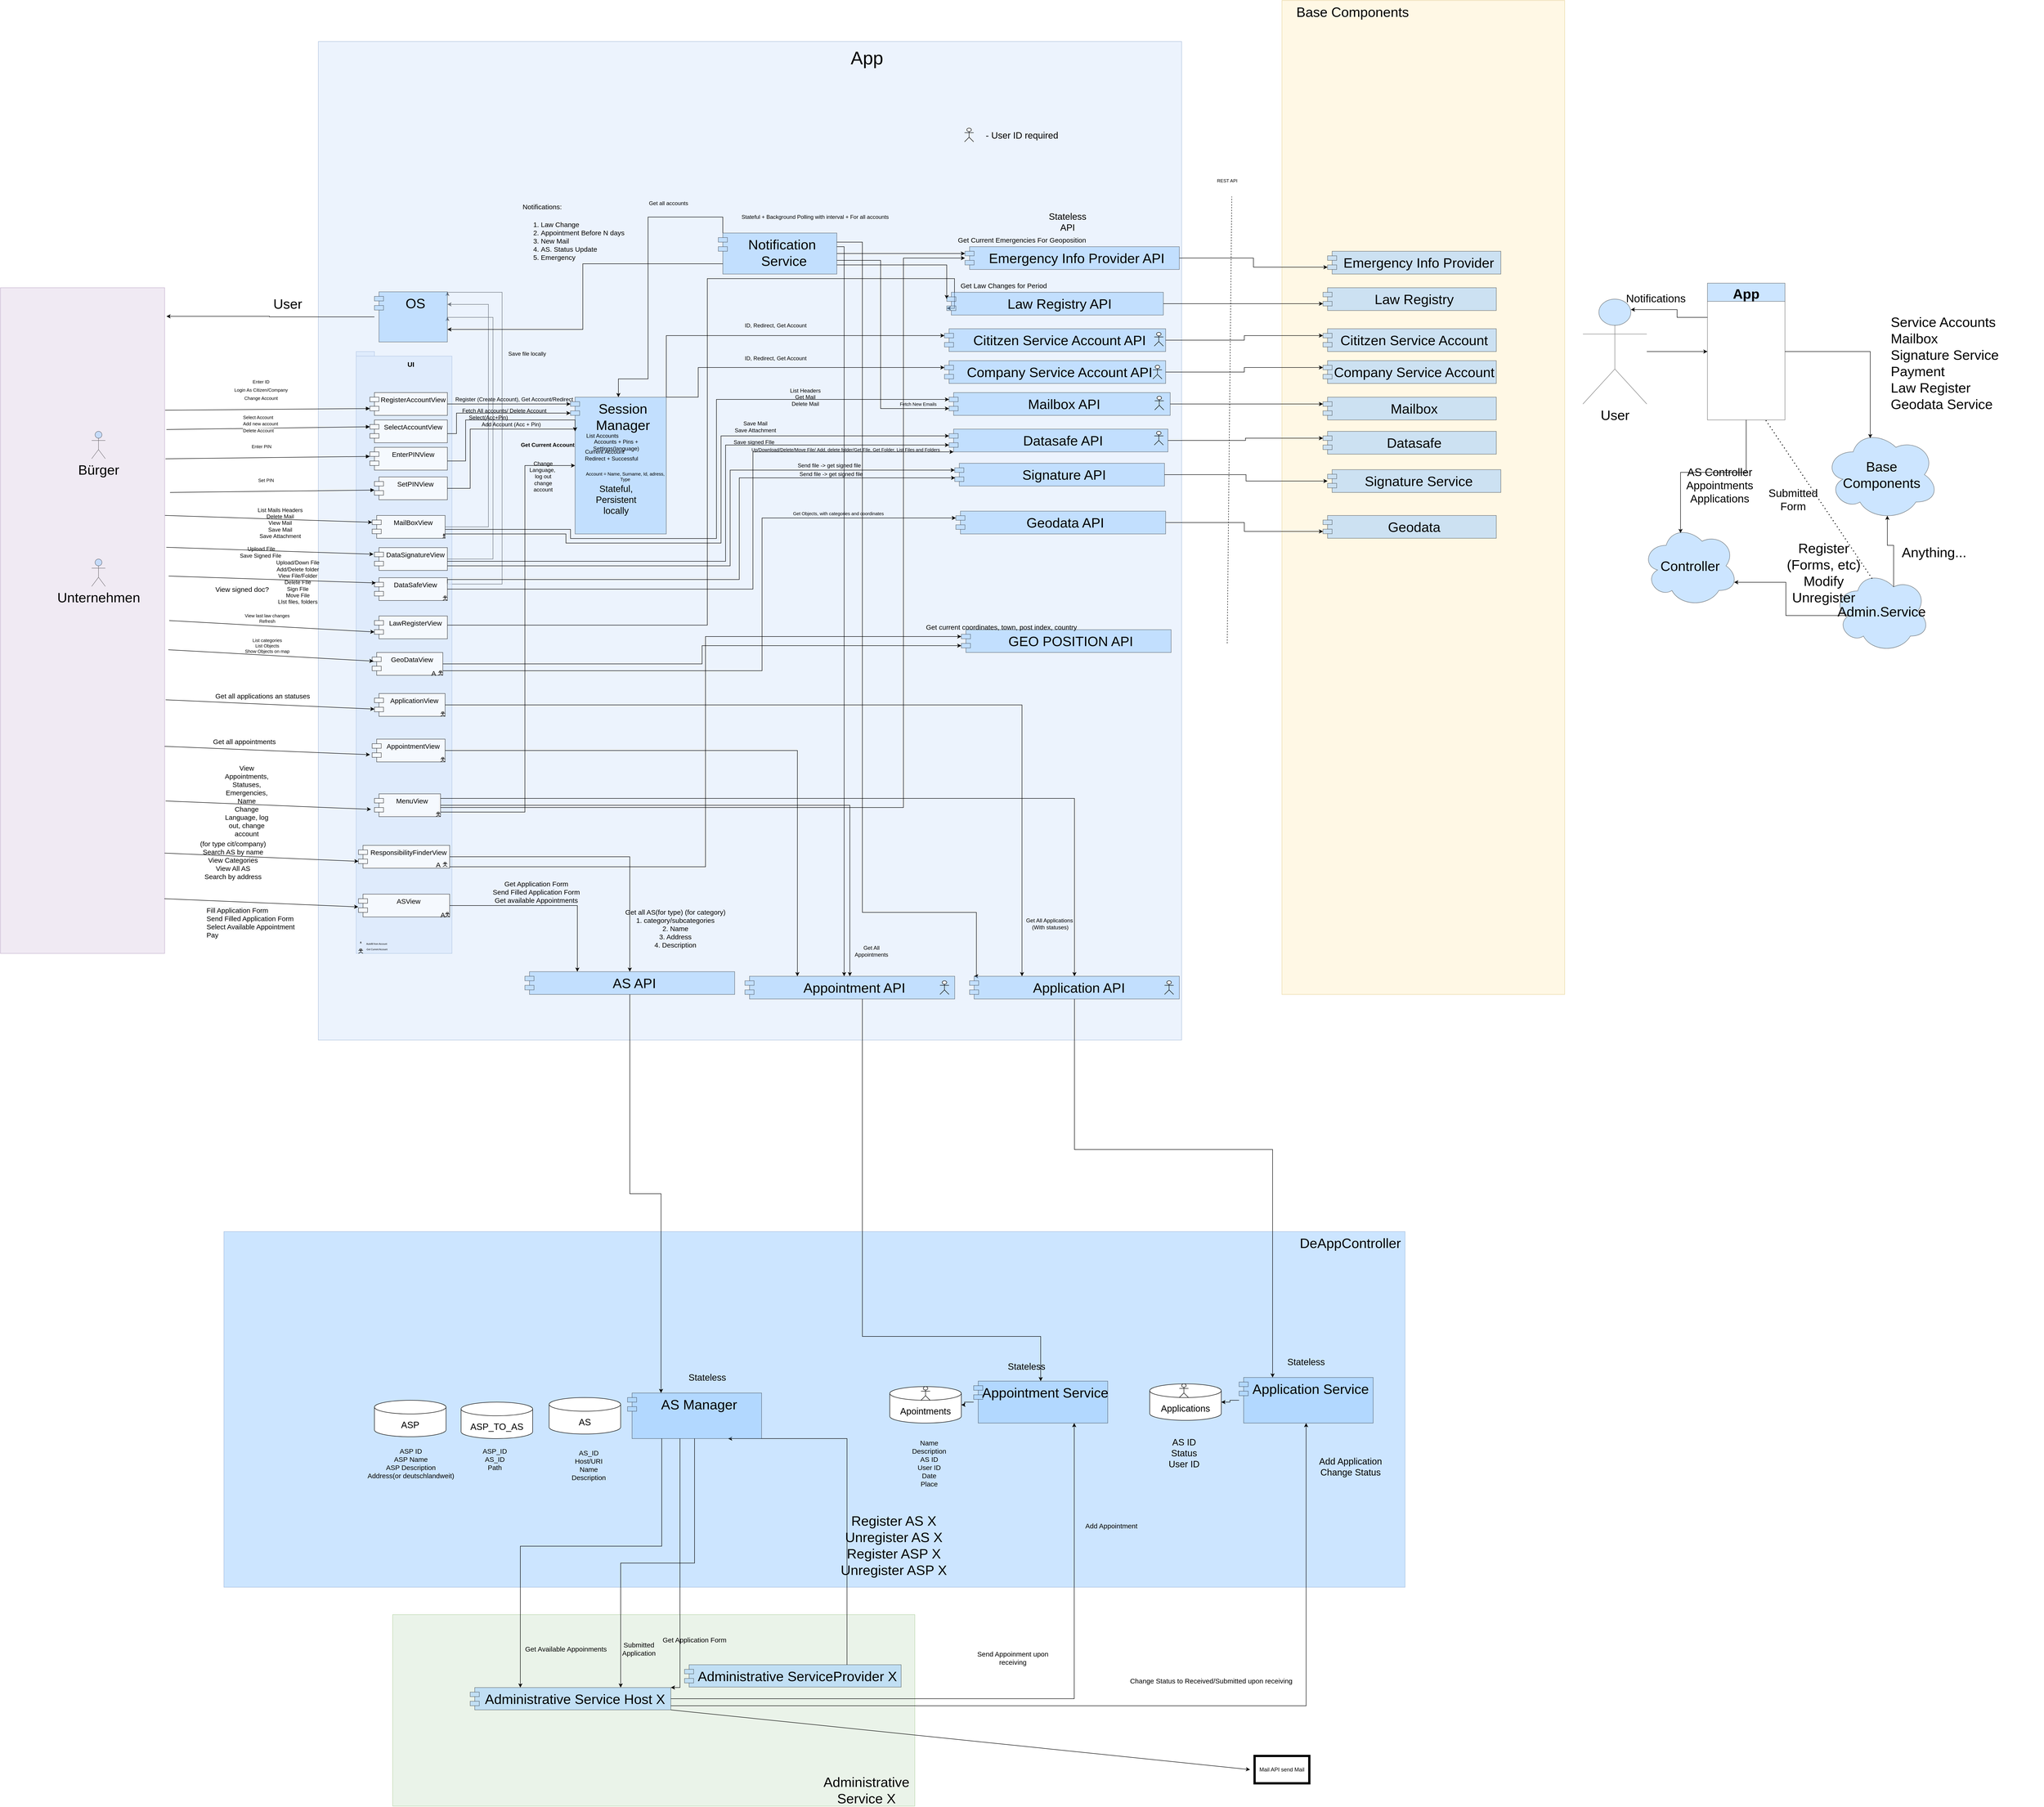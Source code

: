 <mxfile version="17.4.2" type="device"><diagram id="NA3ZzjLJOW9Q0LhpY39T" name="Page-1"><mxGraphModel dx="4261" dy="3046" grid="1" gridSize="10" guides="1" tooltips="1" connect="1" arrows="1" fold="1" page="1" pageScale="1" pageWidth="827" pageHeight="1169" math="0" shadow="0"><root><mxCell id="0"/><mxCell id="1" parent="0"/><mxCell id="CKoGTg6f6t-YgFCL_OIg-1" style="edgeStyle=orthogonalEdgeStyle;rounded=0;orthogonalLoop=1;jettySize=auto;html=1;entryX=1;entryY=0;entryDx=0;entryDy=0;fontSize=10;" edge="1" parent="1" source="t1jQS84EZrVP8cBBPjif-13" target="MIS9L8RKomy1feMN6K1e-58"><mxGeometry relative="1" as="geometry"><Array as="points"><mxPoint x="-320" y="770"/><mxPoint x="-320" y="130"/><mxPoint x="-440" y="130"/></Array></mxGeometry></mxCell><mxCell id="CEUbP0ILTTdO-LjbhDNg-17" value="" style="shape=folder;fontStyle=1;spacingTop=10;tabWidth=40;tabHeight=10;tabPosition=left;html=1;fontSize=15;fillColor=#dae8fc;strokeColor=#6c8ebf;opacity=70;" parent="1" vertex="1"><mxGeometry x="-640" y="260" width="210" height="1320" as="geometry"/></mxCell><mxCell id="t1jQS84EZrVP8cBBPjif-7" style="edgeStyle=orthogonalEdgeStyle;rounded=0;orthogonalLoop=1;jettySize=auto;html=1;entryX=1;entryY=0.5;entryDx=0;entryDy=0;" parent="1" source="t1jQS84EZrVP8cBBPjif-1" target="MIS9L8RKomy1feMN6K1e-58" edge="1"><mxGeometry relative="1" as="geometry"><Array as="points"><mxPoint x="-340" y="715"/><mxPoint x="-340" y="185"/></Array></mxGeometry></mxCell><mxCell id="t1jQS84EZrVP8cBBPjif-3" style="edgeStyle=orthogonalEdgeStyle;rounded=0;orthogonalLoop=1;jettySize=auto;html=1;entryX=1;entryY=0.25;entryDx=0;entryDy=0;" parent="1" source="t393PU6KRjza3394l_UA-22" target="MIS9L8RKomy1feMN6K1e-58" edge="1"><mxGeometry relative="1" as="geometry"><Array as="points"><mxPoint x="-350" y="645"/><mxPoint x="-350" y="157"/></Array></mxGeometry></mxCell><mxCell id="MIS9L8RKomy1feMN6K1e-2" value="" style="rounded=0;whiteSpace=wrap;html=1;fillColor=#dae8fc;strokeColor=#6c8ebf;opacity=50;" parent="1" vertex="1"><mxGeometry x="-723" y="-420" width="1893" height="2190" as="geometry"/></mxCell><mxCell id="MIS9L8RKomy1feMN6K1e-5" value="" style="rounded=0;whiteSpace=wrap;html=1;fillColor=#d5e8d4;strokeColor=#82b366;opacity=50;" parent="1" vertex="1"><mxGeometry x="-560" y="3030" width="1145" height="420" as="geometry"/></mxCell><mxCell id="MIS9L8RKomy1feMN6K1e-7" value="" style="rounded=0;whiteSpace=wrap;html=1;fillColor=#e1d5e7;strokeColor=#9673a6;opacity=50;" parent="1" vertex="1"><mxGeometry x="-1420" y="120" width="360" height="1460" as="geometry"/></mxCell><mxCell id="MIS9L8RKomy1feMN6K1e-8" value="&lt;font style=&quot;font-size: 30px&quot;&gt;User&lt;/font&gt;" style="text;html=1;strokeColor=none;fillColor=none;align=center;verticalAlign=middle;whiteSpace=wrap;rounded=0;opacity=50;" parent="1" vertex="1"><mxGeometry x="-820" y="140" width="60" height="30" as="geometry"/></mxCell><mxCell id="MIS9L8RKomy1feMN6K1e-10" value="" style="rounded=0;whiteSpace=wrap;html=1;fillColor=#99CCFF;strokeColor=#6c8ebf;opacity=50;" parent="1" vertex="1"><mxGeometry x="-930" y="2190" width="2590" height="780" as="geometry"/></mxCell><mxCell id="MIS9L8RKomy1feMN6K1e-13" value="&lt;span style=&quot;font-size: 40px&quot;&gt;App&lt;/span&gt;" style="text;html=1;strokeColor=none;fillColor=none;align=center;verticalAlign=middle;whiteSpace=wrap;rounded=0;opacity=50;" parent="1" vertex="1"><mxGeometry x="450" y="-400" width="60" height="30" as="geometry"/></mxCell><mxCell id="MIS9L8RKomy1feMN6K1e-14" value="&lt;span style=&quot;font-size: 30px&quot;&gt;DeAppController&lt;/span&gt;" style="text;html=1;strokeColor=none;fillColor=none;align=center;verticalAlign=middle;whiteSpace=wrap;rounded=0;opacity=50;" parent="1" vertex="1"><mxGeometry x="1510" y="2200" width="60" height="30" as="geometry"/></mxCell><mxCell id="MIS9L8RKomy1feMN6K1e-15" value="&lt;span style=&quot;font-size: 30px&quot;&gt;Administrative Service X&lt;/span&gt;" style="text;html=1;strokeColor=none;fillColor=none;align=center;verticalAlign=middle;whiteSpace=wrap;rounded=0;opacity=50;" parent="1" vertex="1"><mxGeometry x="358.5" y="3400" width="240" height="30" as="geometry"/></mxCell><mxCell id="MIS9L8RKomy1feMN6K1e-83" style="edgeStyle=orthogonalEdgeStyle;rounded=0;orthogonalLoop=1;jettySize=auto;html=1;exitX=0.75;exitY=0;exitDx=0;exitDy=0;entryX=0.75;entryY=1;entryDx=0;entryDy=0;fontSize=30;" parent="1" source="MIS9L8RKomy1feMN6K1e-22" target="MIS9L8RKomy1feMN6K1e-140" edge="1"><mxGeometry relative="1" as="geometry"><mxPoint x="552.5" y="2910" as="targetPoint"/><Array as="points"><mxPoint x="436" y="2644"/></Array></mxGeometry></mxCell><mxCell id="MIS9L8RKomy1feMN6K1e-22" value="Administrative ServiceProvider X" style="shape=module;align=left;spacingLeft=20;align=center;verticalAlign=top;fontSize=30;fillColor=#99CCFF;opacity=50;" parent="1" vertex="1"><mxGeometry x="80" y="3140" width="475" height="49" as="geometry"/></mxCell><mxCell id="MIS9L8RKomy1feMN6K1e-25" value="Bürger" style="shape=umlActor;verticalLabelPosition=bottom;verticalAlign=top;html=1;fontSize=30;fillColor=#99CCFF;opacity=50;" parent="1" vertex="1"><mxGeometry x="-1220" y="435" width="30" height="60" as="geometry"/></mxCell><mxCell id="MIS9L8RKomy1feMN6K1e-26" value="Unternehmen" style="shape=umlActor;verticalLabelPosition=bottom;verticalAlign=top;html=1;fontSize=30;fillColor=#99CCFF;opacity=50;" parent="1" vertex="1"><mxGeometry x="-1220" y="715" width="30" height="60" as="geometry"/></mxCell><mxCell id="MIS9L8RKomy1feMN6K1e-39" value="Controller" style="ellipse;shape=cloud;whiteSpace=wrap;html=1;fontSize=30;fillColor=#99CCFF;opacity=50;" parent="1" vertex="1"><mxGeometry x="2180" y="640" width="210" height="180" as="geometry"/></mxCell><mxCell id="MIS9L8RKomy1feMN6K1e-49" style="edgeStyle=orthogonalEdgeStyle;rounded=0;orthogonalLoop=1;jettySize=auto;html=1;exitX=1;exitY=0.5;exitDx=0;exitDy=0;entryX=0.4;entryY=0.1;entryDx=0;entryDy=0;entryPerimeter=0;fontSize=30;" parent="1" source="MIS9L8RKomy1feMN6K1e-40" target="MIS9L8RKomy1feMN6K1e-41" edge="1"><mxGeometry relative="1" as="geometry"/></mxCell><mxCell id="MIS9L8RKomy1feMN6K1e-56" style="edgeStyle=orthogonalEdgeStyle;rounded=0;orthogonalLoop=1;jettySize=auto;html=1;entryX=0.4;entryY=0.1;entryDx=0;entryDy=0;entryPerimeter=0;fontSize=30;" parent="1" source="MIS9L8RKomy1feMN6K1e-40" target="MIS9L8RKomy1feMN6K1e-39" edge="1"><mxGeometry relative="1" as="geometry"/></mxCell><mxCell id="CEUbP0ILTTdO-LjbhDNg-3" style="edgeStyle=orthogonalEdgeStyle;rounded=0;orthogonalLoop=1;jettySize=auto;html=1;exitX=0;exitY=0.25;exitDx=0;exitDy=0;entryX=0.75;entryY=0.1;entryDx=0;entryDy=0;entryPerimeter=0;fontSize=24;" parent="1" source="MIS9L8RKomy1feMN6K1e-40" target="MIS9L8RKomy1feMN6K1e-43" edge="1"><mxGeometry relative="1" as="geometry"/></mxCell><mxCell id="MIS9L8RKomy1feMN6K1e-40" value="App" style="swimlane;fontSize=30;fillColor=#99CCFF;opacity=50;startSize=40;" parent="1" vertex="1"><mxGeometry x="2323" y="110" width="170" height="300" as="geometry"/></mxCell><mxCell id="MIS9L8RKomy1feMN6K1e-41" value="Base&lt;br&gt;Components" style="ellipse;shape=cloud;whiteSpace=wrap;html=1;fontSize=30;fillColor=#99CCFF;opacity=50;" parent="1" vertex="1"><mxGeometry x="2580" y="430" width="250" height="200" as="geometry"/></mxCell><mxCell id="MIS9L8RKomy1feMN6K1e-50" style="edgeStyle=orthogonalEdgeStyle;rounded=0;orthogonalLoop=1;jettySize=auto;html=1;exitX=0.625;exitY=0.2;exitDx=0;exitDy=0;exitPerimeter=0;entryX=0.55;entryY=0.95;entryDx=0;entryDy=0;entryPerimeter=0;fontSize=30;" parent="1" source="MIS9L8RKomy1feMN6K1e-42" target="MIS9L8RKomy1feMN6K1e-41" edge="1"><mxGeometry relative="1" as="geometry"/></mxCell><mxCell id="MIS9L8RKomy1feMN6K1e-55" style="edgeStyle=orthogonalEdgeStyle;rounded=0;orthogonalLoop=1;jettySize=auto;html=1;entryX=0.96;entryY=0.7;entryDx=0;entryDy=0;entryPerimeter=0;fontSize=30;exitX=0.16;exitY=0.55;exitDx=0;exitDy=0;exitPerimeter=0;" parent="1" source="MIS9L8RKomy1feMN6K1e-42" target="MIS9L8RKomy1feMN6K1e-39" edge="1"><mxGeometry relative="1" as="geometry"/></mxCell><mxCell id="MIS9L8RKomy1feMN6K1e-42" value="Admin.Service" style="ellipse;shape=cloud;whiteSpace=wrap;html=1;fontSize=30;fillColor=#99CCFF;opacity=50;" parent="1" vertex="1"><mxGeometry x="2600" y="740" width="210" height="180" as="geometry"/></mxCell><mxCell id="MIS9L8RKomy1feMN6K1e-43" value="User" style="shape=umlActor;verticalLabelPosition=bottom;verticalAlign=top;html=1;outlineConnect=0;fontSize=30;fillColor=#99CCFF;opacity=50;" parent="1" vertex="1"><mxGeometry x="2050" y="145" width="140" height="230" as="geometry"/></mxCell><mxCell id="MIS9L8RKomy1feMN6K1e-45" value="" style="endArrow=classic;html=1;rounded=0;fontSize=30;entryX=0;entryY=0.5;entryDx=0;entryDy=0;" parent="1" source="MIS9L8RKomy1feMN6K1e-43" target="MIS9L8RKomy1feMN6K1e-40" edge="1"><mxGeometry width="50" height="50" relative="1" as="geometry"><mxPoint x="2210" y="290" as="sourcePoint"/><mxPoint x="2260" y="240" as="targetPoint"/></mxGeometry></mxCell><mxCell id="MIS9L8RKomy1feMN6K1e-54" value="Service Accounts&lt;br&gt;Mailbox&lt;br&gt;Signature Service&lt;br&gt;Payment&lt;br&gt;Law Register&lt;br&gt;Geodata Service&lt;br&gt;&amp;nbsp;" style="text;html=1;strokeColor=none;fillColor=none;spacing=5;spacingTop=-20;whiteSpace=wrap;overflow=hidden;rounded=0;fontSize=30;opacity=50;" parent="1" vertex="1"><mxGeometry x="2720" y="187.5" width="340" height="222.5" as="geometry"/></mxCell><mxCell id="CEUbP0ILTTdO-LjbhDNg-10" style="edgeStyle=orthogonalEdgeStyle;rounded=0;orthogonalLoop=1;jettySize=auto;html=1;entryX=1.011;entryY=0.043;entryDx=0;entryDy=0;entryPerimeter=0;fontSize=30;" parent="1" source="MIS9L8RKomy1feMN6K1e-58" target="MIS9L8RKomy1feMN6K1e-7" edge="1"><mxGeometry relative="1" as="geometry"/></mxCell><mxCell id="MIS9L8RKomy1feMN6K1e-58" value="OS" style="shape=module;align=left;spacingLeft=20;align=center;verticalAlign=top;fontSize=30;fillColor=#99CCFF;opacity=50;" parent="1" vertex="1"><mxGeometry x="-600" y="129" width="160" height="110" as="geometry"/></mxCell><mxCell id="MIS9L8RKomy1feMN6K1e-78" style="edgeStyle=orthogonalEdgeStyle;rounded=0;orthogonalLoop=1;jettySize=auto;html=1;exitX=0;exitY=0.75;exitDx=10;exitDy=0;exitPerimeter=0;entryX=1;entryY=0.75;entryDx=0;entryDy=0;fontSize=30;" parent="1" source="MIS9L8RKomy1feMN6K1e-59" target="MIS9L8RKomy1feMN6K1e-58" edge="1"><mxGeometry relative="1" as="geometry"/></mxCell><mxCell id="t1jQS84EZrVP8cBBPjif-27" style="edgeStyle=orthogonalEdgeStyle;rounded=0;orthogonalLoop=1;jettySize=auto;html=1;entryX=0;entryY=0;entryDx=0;entryDy=15;entryPerimeter=0;fontSize=5;" parent="1" source="MIS9L8RKomy1feMN6K1e-59" target="t1jQS84EZrVP8cBBPjif-25" edge="1"><mxGeometry relative="1" as="geometry"/></mxCell><mxCell id="CKoGTg6f6t-YgFCL_OIg-4" style="edgeStyle=orthogonalEdgeStyle;rounded=0;orthogonalLoop=1;jettySize=auto;html=1;entryX=0;entryY=0;entryDx=0;entryDy=15;entryPerimeter=0;fontSize=10;" edge="1" parent="1" source="MIS9L8RKomy1feMN6K1e-59" target="CKoGTg6f6t-YgFCL_OIg-3"><mxGeometry relative="1" as="geometry"><Array as="points"><mxPoint x="655" y="70"/></Array></mxGeometry></mxCell><mxCell id="CKoGTg6f6t-YgFCL_OIg-34" style="edgeStyle=orthogonalEdgeStyle;rounded=0;orthogonalLoop=1;jettySize=auto;html=1;entryX=0;entryY=0;entryDx=0;entryDy=35;entryPerimeter=0;fontSize=10;" edge="1" parent="1" source="MIS9L8RKomy1feMN6K1e-59" target="t393PU6KRjza3394l_UA-20"><mxGeometry relative="1" as="geometry"><Array as="points"><mxPoint x="510" y="60"/><mxPoint x="510" y="385"/></Array></mxGeometry></mxCell><mxCell id="CKoGTg6f6t-YgFCL_OIg-37" style="edgeStyle=orthogonalEdgeStyle;rounded=0;orthogonalLoop=1;jettySize=auto;html=1;fontSize=10;" edge="1" parent="1" source="MIS9L8RKomy1feMN6K1e-59" target="CKoGTg6f6t-YgFCL_OIg-27"><mxGeometry relative="1" as="geometry"><Array as="points"><mxPoint x="430" y="30"/></Array></mxGeometry></mxCell><mxCell id="CKoGTg6f6t-YgFCL_OIg-39" style="edgeStyle=orthogonalEdgeStyle;rounded=0;orthogonalLoop=1;jettySize=auto;html=1;entryX=0;entryY=0;entryDx=10;entryDy=0;entryPerimeter=0;fontSize=10;" edge="1" parent="1" source="MIS9L8RKomy1feMN6K1e-59" target="CKoGTg6f6t-YgFCL_OIg-28"><mxGeometry relative="1" as="geometry"><Array as="points"><mxPoint x="470" y="20"/><mxPoint x="470" y="1490"/><mxPoint x="720" y="1490"/><mxPoint x="720" y="1630"/></Array></mxGeometry></mxCell><mxCell id="MIS9L8RKomy1feMN6K1e-59" value="Notification&#10; Service" style="shape=module;align=left;spacingLeft=20;align=center;verticalAlign=top;fontSize=30;fillColor=#99CCFF;opacity=50;" parent="1" vertex="1"><mxGeometry x="154" width="260" height="90" as="geometry"/></mxCell><mxCell id="MIS9L8RKomy1feMN6K1e-61" value="" style="rounded=0;whiteSpace=wrap;html=1;fillColor=#fff2cc;strokeColor=#d6b656;opacity=50;" parent="1" vertex="1"><mxGeometry x="1390" y="-510" width="620" height="2180" as="geometry"/></mxCell><mxCell id="MIS9L8RKomy1feMN6K1e-62" value="&lt;span style=&quot;font-size: 30px&quot;&gt;Base Components&lt;/span&gt;" style="text;html=1;strokeColor=none;fillColor=none;align=center;verticalAlign=middle;whiteSpace=wrap;rounded=0;opacity=50;" parent="1" vertex="1"><mxGeometry x="1420" y="-500" width="250" height="30" as="geometry"/></mxCell><mxCell id="MIS9L8RKomy1feMN6K1e-63" value="Cititzen Service Account&#10;" style="shape=module;align=left;spacingLeft=20;align=center;verticalAlign=top;fontSize=30;fillColor=#99CCFF;opacity=50;" parent="1" vertex="1"><mxGeometry x="1480" y="210" width="380" height="50" as="geometry"/></mxCell><mxCell id="MIS9L8RKomy1feMN6K1e-64" value="Company Service Account&#10;" style="shape=module;align=left;spacingLeft=20;align=center;verticalAlign=top;fontSize=30;fillColor=#99CCFF;opacity=50;" parent="1" vertex="1"><mxGeometry x="1480" y="280" width="380" height="50" as="geometry"/></mxCell><mxCell id="MIS9L8RKomy1feMN6K1e-65" value="Mailbox" style="shape=module;align=left;spacingLeft=20;align=center;verticalAlign=top;fontSize=30;fillColor=#99CCFF;opacity=50;" parent="1" vertex="1"><mxGeometry x="1480" y="360" width="380" height="50" as="geometry"/></mxCell><mxCell id="MIS9L8RKomy1feMN6K1e-66" value="Signature Service" style="shape=module;align=left;spacingLeft=20;align=center;verticalAlign=top;fontSize=30;fillColor=#99CCFF;opacity=50;" parent="1" vertex="1"><mxGeometry x="1490" y="519" width="380" height="50" as="geometry"/></mxCell><mxCell id="MIS9L8RKomy1feMN6K1e-67" value="Datasafe" style="shape=module;align=left;spacingLeft=20;align=center;verticalAlign=top;fontSize=30;fillColor=#99CCFF;opacity=50;" parent="1" vertex="1"><mxGeometry x="1480" y="435" width="380" height="50" as="geometry"/></mxCell><mxCell id="MIS9L8RKomy1feMN6K1e-68" value="Law Registry" style="shape=module;align=left;spacingLeft=20;align=center;verticalAlign=top;fontSize=30;fillColor=#99CCFF;opacity=50;" parent="1" vertex="1"><mxGeometry x="1480" y="120" width="380" height="50" as="geometry"/></mxCell><mxCell id="MIS9L8RKomy1feMN6K1e-69" value="Geodata" style="shape=module;align=left;spacingLeft=20;align=center;verticalAlign=top;fontSize=30;fillColor=#99CCFF;opacity=50;" parent="1" vertex="1"><mxGeometry x="1480" y="619.5" width="380" height="50" as="geometry"/></mxCell><mxCell id="MIS9L8RKomy1feMN6K1e-70" value="Anything..." style="text;html=1;strokeColor=none;fillColor=none;align=center;verticalAlign=middle;whiteSpace=wrap;rounded=0;fontSize=30;opacity=50;" parent="1" vertex="1"><mxGeometry x="2730" y="640" width="180" height="120" as="geometry"/></mxCell><mxCell id="MIS9L8RKomy1feMN6K1e-73" value="Register&lt;br&gt;(Forms, etc)&lt;br&gt;Modify&lt;br&gt;Unregister" style="text;html=1;strokeColor=none;fillColor=none;align=center;verticalAlign=middle;whiteSpace=wrap;rounded=0;fontSize=30;opacity=50;" parent="1" vertex="1"><mxGeometry x="2493" y="660" width="170" height="170" as="geometry"/></mxCell><mxCell id="MIS9L8RKomy1feMN6K1e-87" value="Register AS X&lt;br&gt;Unregister AS X&lt;br&gt;Register ASP X&lt;br&gt;Unregister ASP X" style="text;html=1;strokeColor=none;fillColor=none;align=center;verticalAlign=middle;whiteSpace=wrap;rounded=0;fontSize=30;opacity=50;" parent="1" vertex="1"><mxGeometry x="391" y="2833" width="296" height="90" as="geometry"/></mxCell><mxCell id="MIS9L8RKomy1feMN6K1e-98" style="edgeStyle=orthogonalEdgeStyle;rounded=0;orthogonalLoop=1;jettySize=auto;html=1;entryX=0;entryY=0;entryDx=0;entryDy=15;entryPerimeter=0;fontSize=30;" parent="1" source="MIS9L8RKomy1feMN6K1e-91" target="MIS9L8RKomy1feMN6K1e-63" edge="1"><mxGeometry relative="1" as="geometry"/></mxCell><mxCell id="MIS9L8RKomy1feMN6K1e-91" value="Cititzen Service Account API&#10;" style="shape=module;align=left;spacingLeft=20;align=center;verticalAlign=top;fontSize=30;fillColor=#99CCFF;opacity=50;" parent="1" vertex="1"><mxGeometry x="650" y="210" width="485" height="50" as="geometry"/></mxCell><mxCell id="t393PU6KRjza3394l_UA-15" style="edgeStyle=orthogonalEdgeStyle;rounded=0;orthogonalLoop=1;jettySize=auto;html=1;entryX=0;entryY=0;entryDx=0;entryDy=15;entryPerimeter=0;" parent="1" source="MIS9L8RKomy1feMN6K1e-92" target="MIS9L8RKomy1feMN6K1e-64" edge="1"><mxGeometry relative="1" as="geometry"/></mxCell><mxCell id="MIS9L8RKomy1feMN6K1e-92" value="Company Service Account API&#10;" style="shape=module;align=left;spacingLeft=20;align=center;verticalAlign=top;fontSize=30;fillColor=#99CCFF;opacity=50;" parent="1" vertex="1"><mxGeometry x="650" y="280" width="485" height="50" as="geometry"/></mxCell><mxCell id="MIS9L8RKomy1feMN6K1e-121" value="Emergency Info Provider" style="shape=module;align=left;spacingLeft=20;align=center;verticalAlign=top;fontSize=30;fillColor=#99CCFF;opacity=50;" parent="1" vertex="1"><mxGeometry x="1490" y="40" width="380" height="50" as="geometry"/></mxCell><mxCell id="t393PU6KRjza3394l_UA-13" style="edgeStyle=orthogonalEdgeStyle;rounded=0;orthogonalLoop=1;jettySize=auto;html=1;exitX=1;exitY=0;exitDx=0;exitDy=0;entryX=0;entryY=0;entryDx=0;entryDy=15;entryPerimeter=0;" parent="1" source="MIS9L8RKomy1feMN6K1e-130" target="MIS9L8RKomy1feMN6K1e-91" edge="1"><mxGeometry relative="1" as="geometry"/></mxCell><mxCell id="t393PU6KRjza3394l_UA-14" style="edgeStyle=orthogonalEdgeStyle;rounded=0;orthogonalLoop=1;jettySize=auto;html=1;exitX=1;exitY=0;exitDx=0;exitDy=0;entryX=0;entryY=0;entryDx=0;entryDy=15;entryPerimeter=0;" parent="1" source="MIS9L8RKomy1feMN6K1e-130" target="MIS9L8RKomy1feMN6K1e-92" edge="1"><mxGeometry relative="1" as="geometry"><Array as="points"><mxPoint x="110" y="360"/><mxPoint x="110" y="295"/></Array></mxGeometry></mxCell><mxCell id="MIS9L8RKomy1feMN6K1e-130" value="Session &#10;Manager" style="shape=module;align=left;spacingLeft=20;align=center;verticalAlign=top;fontSize=30;fillColor=#99CCFF;opacity=50;" parent="1" vertex="1"><mxGeometry x="-170" y="360" width="210" height="300" as="geometry"/></mxCell><mxCell id="CKoGTg6f6t-YgFCL_OIg-143" style="edgeStyle=orthogonalEdgeStyle;rounded=0;orthogonalLoop=1;jettySize=auto;html=1;entryX=0.75;entryY=0;entryDx=0;entryDy=0;fontSize=15;" edge="1" parent="1" source="MIS9L8RKomy1feMN6K1e-140" target="CKoGTg6f6t-YgFCL_OIg-140"><mxGeometry relative="1" as="geometry"/></mxCell><mxCell id="CKoGTg6f6t-YgFCL_OIg-146" style="edgeStyle=orthogonalEdgeStyle;rounded=0;orthogonalLoop=1;jettySize=auto;html=1;entryX=0.25;entryY=0;entryDx=0;entryDy=0;fontSize=15;" edge="1" parent="1" source="MIS9L8RKomy1feMN6K1e-140" target="CKoGTg6f6t-YgFCL_OIg-140"><mxGeometry relative="1" as="geometry"><Array as="points"><mxPoint x="30" y="2880"/><mxPoint x="-280" y="2880"/></Array></mxGeometry></mxCell><mxCell id="CKoGTg6f6t-YgFCL_OIg-157" style="edgeStyle=orthogonalEdgeStyle;rounded=0;orthogonalLoop=1;jettySize=auto;html=1;fontSize=15;entryX=1;entryY=0;entryDx=0;entryDy=0;" edge="1" parent="1" source="MIS9L8RKomy1feMN6K1e-140" target="CKoGTg6f6t-YgFCL_OIg-140"><mxGeometry relative="1" as="geometry"><mxPoint x="130" y="3000" as="targetPoint"/><Array as="points"><mxPoint x="70" y="3190"/></Array></mxGeometry></mxCell><mxCell id="MIS9L8RKomy1feMN6K1e-140" value="AS Manager&#10;" style="shape=module;align=left;spacingLeft=20;align=center;verticalAlign=top;fontSize=30;fillColor=#99CCFF;opacity=50;" parent="1" vertex="1"><mxGeometry x="-45" y="2544" width="294" height="100" as="geometry"/></mxCell><mxCell id="CEUbP0ILTTdO-LjbhDNg-1" value="&lt;font style=&quot;font-size: 24px&quot;&gt;AS Controller&lt;br&gt;Appointments&lt;br&gt;Applications&lt;br&gt;&lt;/font&gt;" style="text;html=1;strokeColor=none;fillColor=none;align=center;verticalAlign=middle;whiteSpace=wrap;rounded=0;" parent="1" vertex="1"><mxGeometry x="2270" y="539" width="160" height="30" as="geometry"/></mxCell><mxCell id="CEUbP0ILTTdO-LjbhDNg-4" value="Notifications" style="text;html=1;strokeColor=none;fillColor=none;align=center;verticalAlign=middle;whiteSpace=wrap;rounded=0;fontSize=24;" parent="1" vertex="1"><mxGeometry x="2180" y="129" width="60" height="30" as="geometry"/></mxCell><mxCell id="CEUbP0ILTTdO-LjbhDNg-5" value="" style="endArrow=none;dashed=1;html=1;dashPattern=1 3;strokeWidth=2;rounded=0;fontSize=24;entryX=0.75;entryY=1;entryDx=0;entryDy=0;exitX=0.4;exitY=0.1;exitDx=0;exitDy=0;exitPerimeter=0;" parent="1" source="MIS9L8RKomy1feMN6K1e-42" target="MIS9L8RKomy1feMN6K1e-40" edge="1"><mxGeometry width="50" height="50" relative="1" as="geometry"><mxPoint x="2450" y="500" as="sourcePoint"/><mxPoint x="2500" y="450" as="targetPoint"/></mxGeometry></mxCell><mxCell id="CEUbP0ILTTdO-LjbhDNg-6" value="Submitted Form" style="text;html=1;strokeColor=none;fillColor=none;align=center;verticalAlign=middle;whiteSpace=wrap;rounded=0;fontSize=24;" parent="1" vertex="1"><mxGeometry x="2481" y="570" width="60" height="30" as="geometry"/></mxCell><mxCell id="CEUbP0ILTTdO-LjbhDNg-8" value="&lt;span style=&quot;font-size: 15px&quot;&gt;Notifications:&lt;/span&gt;&lt;br&gt;&lt;ol style=&quot;font-size: 15px&quot;&gt;&lt;li&gt;&lt;font style=&quot;font-size: 15px&quot;&gt;Law Change&lt;/font&gt;&lt;/li&gt;&lt;li&gt;&lt;font style=&quot;font-size: 15px&quot;&gt;Appointment Before N days&lt;/font&gt;&lt;/li&gt;&lt;li&gt;&lt;font style=&quot;font-size: 15px&quot;&gt;New Mail&lt;/font&gt;&lt;/li&gt;&lt;li&gt;&lt;font style=&quot;font-size: 15px&quot;&gt;AS. Status Update&lt;/font&gt;&lt;/li&gt;&lt;li&gt;&lt;font style=&quot;font-size: 15px&quot;&gt;Emergency&lt;/font&gt;&lt;/li&gt;&lt;/ol&gt;" style="text;html=1;strokeColor=none;fillColor=none;spacing=5;spacingTop=-20;whiteSpace=wrap;overflow=hidden;rounded=0;fontSize=40;" parent="1" vertex="1"><mxGeometry x="-280" y="-80" width="290" height="165.5" as="geometry"/></mxCell><mxCell id="CEUbP0ILTTdO-LjbhDNg-19" value="UI" style="text;align=center;fontStyle=1;verticalAlign=middle;spacingLeft=3;spacingRight=3;strokeColor=none;rotatable=0;points=[[0,0.5],[1,0.5]];portConstraint=eastwest;fontSize=15;opacity=70;" parent="1" vertex="1"><mxGeometry x="-560" y="274" width="80" height="26" as="geometry"/></mxCell><mxCell id="CEUbP0ILTTdO-LjbhDNg-23" style="edgeStyle=orthogonalEdgeStyle;rounded=0;orthogonalLoop=1;jettySize=auto;html=1;entryX=0;entryY=0;entryDx=0;entryDy=15;entryPerimeter=0;fontSize=15;" parent="1" source="CEUbP0ILTTdO-LjbhDNg-20" target="MIS9L8RKomy1feMN6K1e-130" edge="1"><mxGeometry relative="1" as="geometry"/></mxCell><mxCell id="CEUbP0ILTTdO-LjbhDNg-20" value="RegisterAccountView" style="shape=module;align=left;spacingLeft=20;align=center;verticalAlign=top;fontSize=15;opacity=70;" parent="1" vertex="1"><mxGeometry x="-610" y="350" width="170" height="50" as="geometry"/></mxCell><mxCell id="CEUbP0ILTTdO-LjbhDNg-24" style="edgeStyle=orthogonalEdgeStyle;rounded=0;orthogonalLoop=1;jettySize=auto;html=1;entryX=0;entryY=0;entryDx=0;entryDy=35;entryPerimeter=0;fontSize=15;" parent="1" source="CEUbP0ILTTdO-LjbhDNg-21" target="MIS9L8RKomy1feMN6K1e-130" edge="1"><mxGeometry relative="1" as="geometry"><Array as="points"><mxPoint x="-420" y="440"/><mxPoint x="-420" y="395"/></Array></mxGeometry></mxCell><mxCell id="CEUbP0ILTTdO-LjbhDNg-21" value="SelectAccountView" style="shape=module;align=left;spacingLeft=20;align=center;verticalAlign=top;fontSize=15;opacity=70;" parent="1" vertex="1"><mxGeometry x="-610" y="410" width="170" height="50" as="geometry"/></mxCell><mxCell id="CEUbP0ILTTdO-LjbhDNg-25" style="edgeStyle=orthogonalEdgeStyle;rounded=0;orthogonalLoop=1;jettySize=auto;html=1;entryX=0;entryY=0.25;entryDx=10;entryDy=0;entryPerimeter=0;fontSize=15;" parent="1" source="CEUbP0ILTTdO-LjbhDNg-22" target="MIS9L8RKomy1feMN6K1e-130" edge="1"><mxGeometry relative="1" as="geometry"><Array as="points"><mxPoint x="-400" y="500"/><mxPoint x="-400" y="410"/><mxPoint x="-160" y="410"/></Array></mxGeometry></mxCell><mxCell id="CEUbP0ILTTdO-LjbhDNg-22" value="EnterPINView" style="shape=module;align=left;spacingLeft=20;align=center;verticalAlign=top;fontSize=15;opacity=70;" parent="1" vertex="1"><mxGeometry x="-610" y="470" width="170" height="50" as="geometry"/></mxCell><mxCell id="CEUbP0ILTTdO-LjbhDNg-26" value="&lt;font style=&quot;font-size: 10px&quot;&gt;Enter ID&lt;br&gt;Login As Citizen/Company&lt;br&gt;Change Account&lt;/font&gt;" style="html=1;verticalAlign=bottom;endArrow=block;rounded=0;fontSize=15;entryX=0;entryY=0;entryDx=0;entryDy=35;entryPerimeter=0;exitX=1.003;exitY=0.184;exitDx=0;exitDy=0;exitPerimeter=0;" parent="1" source="MIS9L8RKomy1feMN6K1e-7" target="CEUbP0ILTTdO-LjbhDNg-20" edge="1"><mxGeometry x="-0.067" y="15" width="80" relative="1" as="geometry"><mxPoint x="-750" y="385" as="sourcePoint"/><mxPoint x="-680" y="390" as="targetPoint"/><mxPoint x="1" as="offset"/></mxGeometry></mxCell><mxCell id="CEUbP0ILTTdO-LjbhDNg-28" value="" style="html=1;verticalAlign=bottom;endArrow=block;rounded=0;fontSize=15;entryX=0;entryY=0;entryDx=0;entryDy=15;entryPerimeter=0;exitX=1.011;exitY=0.213;exitDx=0;exitDy=0;exitPerimeter=0;" parent="1" source="MIS9L8RKomy1feMN6K1e-7" target="CEUbP0ILTTdO-LjbhDNg-21" edge="1"><mxGeometry x="-0.067" y="15" width="80" relative="1" as="geometry"><mxPoint x="-1058.92" y="490.0" as="sourcePoint"/><mxPoint x="-600" y="486.36" as="targetPoint"/><mxPoint x="1" as="offset"/></mxGeometry></mxCell><mxCell id="t393PU6KRjza3394l_UA-1" value="&lt;span style=&quot;font-size: 10px&quot;&gt;Enter PIN&lt;/span&gt;" style="html=1;verticalAlign=bottom;endArrow=block;rounded=0;fontSize=15;entryX=0;entryY=0;entryDx=0;entryDy=35;entryPerimeter=0;exitX=1.005;exitY=0.257;exitDx=0;exitDy=0;exitPerimeter=0;" parent="1" source="MIS9L8RKomy1feMN6K1e-7" edge="1"><mxGeometry x="-0.067" y="15" width="80" relative="1" as="geometry"><mxPoint x="-1050" y="494" as="sourcePoint"/><mxPoint x="-610" y="490.0" as="targetPoint"/><mxPoint x="1" as="offset"/></mxGeometry></mxCell><mxCell id="t393PU6KRjza3394l_UA-2" value="Fetch All accounts/ Delete Account" style="text;html=1;strokeColor=none;fillColor=none;align=center;verticalAlign=middle;whiteSpace=wrap;rounded=0;" parent="1" vertex="1"><mxGeometry x="-420" y="375" width="210" height="30" as="geometry"/></mxCell><mxCell id="t393PU6KRjza3394l_UA-3" value="Select(Acc+Pin)" style="text;html=1;strokeColor=none;fillColor=none;align=center;verticalAlign=middle;whiteSpace=wrap;rounded=0;" parent="1" vertex="1"><mxGeometry x="-390" y="390" width="80" height="30" as="geometry"/></mxCell><mxCell id="t393PU6KRjza3394l_UA-4" value="Register (Create Account), Get Account/Redirect" style="text;html=1;strokeColor=none;fillColor=none;align=center;verticalAlign=middle;whiteSpace=wrap;rounded=0;" parent="1" vertex="1"><mxGeometry x="-430" y="350" width="273" height="30" as="geometry"/></mxCell><mxCell id="t393PU6KRjza3394l_UA-9" style="edgeStyle=orthogonalEdgeStyle;rounded=0;orthogonalLoop=1;jettySize=auto;html=1;exitX=1;exitY=0.5;exitDx=0;exitDy=0;entryX=0;entryY=0.25;entryDx=10;entryDy=0;entryPerimeter=0;" parent="1" source="t393PU6KRjza3394l_UA-6" target="MIS9L8RKomy1feMN6K1e-130" edge="1"><mxGeometry relative="1" as="geometry"><Array as="points"><mxPoint x="-390" y="560"/><mxPoint x="-390" y="430"/><mxPoint x="-160" y="430"/></Array></mxGeometry></mxCell><mxCell id="t393PU6KRjza3394l_UA-6" value="SetPINView" style="shape=module;align=left;spacingLeft=20;align=center;verticalAlign=top;fontSize=15;opacity=70;" parent="1" vertex="1"><mxGeometry x="-600" y="535" width="160" height="50" as="geometry"/></mxCell><mxCell id="t393PU6KRjza3394l_UA-7" value="&lt;span style=&quot;color: rgb(0 , 0 , 0) ; font-family: &amp;#34;helvetica&amp;#34; ; font-size: 10px ; font-style: normal ; font-weight: 400 ; letter-spacing: normal ; text-align: center ; text-indent: 0px ; text-transform: none ; word-spacing: 0px ; background-color: rgb(255 , 255 , 255) ; display: inline ; float: none&quot;&gt;Select Account&lt;/span&gt;&lt;br style=&quot;color: rgb(0 , 0 , 0) ; font-family: &amp;#34;helvetica&amp;#34; ; font-size: 10px ; font-style: normal ; font-weight: 400 ; letter-spacing: normal ; text-align: center ; text-indent: 0px ; text-transform: none ; word-spacing: 0px ; background-color: rgb(255 , 255 , 255)&quot;&gt;&lt;span style=&quot;color: rgb(0 , 0 , 0) ; font-family: &amp;#34;helvetica&amp;#34; ; font-size: 10px ; font-style: normal ; font-weight: 400 ; letter-spacing: normal ; text-align: center ; text-indent: 0px ; text-transform: none ; word-spacing: 0px ; background-color: rgb(255 , 255 , 255) ; display: inline ; float: none&quot;&gt;Add new account&lt;br&gt;Delete Account&lt;br&gt;&lt;/span&gt;" style="text;whiteSpace=wrap;html=1;" parent="1" vertex="1"><mxGeometry x="-890" y="390" width="140" height="40" as="geometry"/></mxCell><mxCell id="t393PU6KRjza3394l_UA-8" value="&lt;span style=&quot;font-size: 10px&quot;&gt;Set PIN&lt;/span&gt;" style="html=1;verticalAlign=bottom;endArrow=block;rounded=0;fontSize=15;entryX=0;entryY=0;entryDx=0;entryDy=35;entryPerimeter=0;exitX=1.005;exitY=0.257;exitDx=0;exitDy=0;exitPerimeter=0;" parent="1" edge="1"><mxGeometry x="-0.067" y="15" width="80" relative="1" as="geometry"><mxPoint x="-1048.2" y="569.0" as="sourcePoint"/><mxPoint x="-600" y="563.78" as="targetPoint"/><mxPoint x="1" as="offset"/></mxGeometry></mxCell><mxCell id="t393PU6KRjza3394l_UA-10" value="Add Account (Acc + Pin)" style="text;html=1;strokeColor=none;fillColor=none;align=center;verticalAlign=middle;whiteSpace=wrap;rounded=0;" parent="1" vertex="1"><mxGeometry x="-370" y="405" width="140" height="30" as="geometry"/></mxCell><mxCell id="t393PU6KRjza3394l_UA-11" value="List Accounts" style="text;html=1;strokeColor=none;fillColor=none;align=center;verticalAlign=middle;whiteSpace=wrap;rounded=0;" parent="1" vertex="1"><mxGeometry x="-140" y="430" width="80" height="30" as="geometry"/></mxCell><mxCell id="t393PU6KRjza3394l_UA-12" value="Accounts + Pins + Settings(language)" style="text;html=1;strokeColor=none;fillColor=none;align=center;verticalAlign=middle;whiteSpace=wrap;rounded=0;" parent="1" vertex="1"><mxGeometry x="-140" y="450" width="140" height="30" as="geometry"/></mxCell><mxCell id="t393PU6KRjza3394l_UA-16" value="Redirect + Successful" style="text;html=1;strokeColor=none;fillColor=none;align=center;verticalAlign=middle;whiteSpace=wrap;rounded=0;" parent="1" vertex="1"><mxGeometry x="-140" y="480" width="120" height="30" as="geometry"/></mxCell><mxCell id="t393PU6KRjza3394l_UA-18" value="ID, Redirect, Get Account" style="text;html=1;strokeColor=none;fillColor=none;align=center;verticalAlign=middle;whiteSpace=wrap;rounded=0;" parent="1" vertex="1"><mxGeometry x="160" y="188" width="240" height="30" as="geometry"/></mxCell><mxCell id="t393PU6KRjza3394l_UA-19" value="ID, Redirect, Get Account" style="text;html=1;strokeColor=none;fillColor=none;align=center;verticalAlign=middle;whiteSpace=wrap;rounded=0;" parent="1" vertex="1"><mxGeometry x="160" y="260" width="240" height="30" as="geometry"/></mxCell><mxCell id="t393PU6KRjza3394l_UA-21" style="edgeStyle=orthogonalEdgeStyle;rounded=0;orthogonalLoop=1;jettySize=auto;html=1;entryX=0;entryY=0;entryDx=0;entryDy=15;entryPerimeter=0;" parent="1" source="t393PU6KRjza3394l_UA-20" target="MIS9L8RKomy1feMN6K1e-65" edge="1"><mxGeometry relative="1" as="geometry"/></mxCell><mxCell id="t393PU6KRjza3394l_UA-20" value="Mailbox API" style="shape=module;align=left;spacingLeft=20;align=center;verticalAlign=top;fontSize=30;fillColor=#99CCFF;opacity=50;" parent="1" vertex="1"><mxGeometry x="660" y="350" width="485" height="50" as="geometry"/></mxCell><mxCell id="t393PU6KRjza3394l_UA-27" style="edgeStyle=orthogonalEdgeStyle;rounded=0;orthogonalLoop=1;jettySize=auto;html=1;entryX=0;entryY=0;entryDx=0;entryDy=15;entryPerimeter=0;startArrow=none;" parent="1" source="t393PU6KRjza3394l_UA-28" target="t393PU6KRjza3394l_UA-20" edge="1"><mxGeometry relative="1" as="geometry"><Array as="points"><mxPoint x="150" y="365"/></Array></mxGeometry></mxCell><mxCell id="t393PU6KRjza3394l_UA-32" style="edgeStyle=orthogonalEdgeStyle;rounded=0;orthogonalLoop=1;jettySize=auto;html=1;entryX=0;entryY=0;entryDx=0;entryDy=15;entryPerimeter=0;" parent="1" source="t393PU6KRjza3394l_UA-22" target="t393PU6KRjza3394l_UA-30" edge="1"><mxGeometry relative="1" as="geometry"><Array as="points"><mxPoint x="-180" y="660"/><mxPoint x="-180" y="680"/><mxPoint x="160" y="680"/><mxPoint x="160" y="445"/></Array></mxGeometry></mxCell><mxCell id="t393PU6KRjza3394l_UA-22" value="MailBoxView" style="shape=module;align=left;spacingLeft=20;align=center;verticalAlign=top;fontSize=15;opacity=70;" parent="1" vertex="1"><mxGeometry x="-605" y="619.5" width="160" height="50" as="geometry"/></mxCell><mxCell id="t393PU6KRjza3394l_UA-23" value="" style="endArrow=classic;html=1;rounded=0;entryX=0;entryY=0;entryDx=0;entryDy=15;entryPerimeter=0;exitX=1.002;exitY=0.342;exitDx=0;exitDy=0;exitPerimeter=0;" parent="1" source="MIS9L8RKomy1feMN6K1e-7" target="t393PU6KRjza3394l_UA-22" edge="1"><mxGeometry width="50" height="50" relative="1" as="geometry"><mxPoint x="-1050" y="810" as="sourcePoint"/><mxPoint x="-1000" y="760" as="targetPoint"/></mxGeometry></mxCell><mxCell id="t393PU6KRjza3394l_UA-24" value="List Mails Headers&lt;br&gt;Delete Mail&lt;br&gt;View Mail&lt;br&gt;Save Mail&lt;br&gt;Save Attachment" style="text;html=1;strokeColor=none;fillColor=none;align=center;verticalAlign=middle;whiteSpace=wrap;rounded=0;" parent="1" vertex="1"><mxGeometry x="-890" y="591" width="167" height="89" as="geometry"/></mxCell><mxCell id="t393PU6KRjza3394l_UA-26" value="&lt;b&gt;Get Current Account&lt;/b&gt;" style="text;html=1;strokeColor=none;fillColor=none;align=center;verticalAlign=middle;whiteSpace=wrap;rounded=0;" parent="1" vertex="1"><mxGeometry x="-280" y="450" width="120" height="30" as="geometry"/></mxCell><mxCell id="t393PU6KRjza3394l_UA-28" value="List Headers&lt;br&gt;Get Mail&lt;br&gt;Delete Mail" style="text;html=1;strokeColor=none;fillColor=none;align=center;verticalAlign=middle;whiteSpace=wrap;rounded=0;" parent="1" vertex="1"><mxGeometry x="220" y="320" width="250" height="80" as="geometry"/></mxCell><mxCell id="t393PU6KRjza3394l_UA-29" value="" style="edgeStyle=orthogonalEdgeStyle;rounded=0;orthogonalLoop=1;jettySize=auto;html=1;entryX=0;entryY=0;entryDx=0;entryDy=15;entryPerimeter=0;endArrow=none;" parent="1" source="t393PU6KRjza3394l_UA-22" target="t393PU6KRjza3394l_UA-20" edge="1"><mxGeometry relative="1" as="geometry"><mxPoint x="-445" y="650" as="sourcePoint"/><mxPoint x="660" y="365" as="targetPoint"/><Array as="points"><mxPoint x="-170" y="650"/><mxPoint x="-170" y="670"/><mxPoint x="150" y="670"/><mxPoint x="150" y="365"/></Array></mxGeometry></mxCell><mxCell id="t393PU6KRjza3394l_UA-31" style="edgeStyle=orthogonalEdgeStyle;rounded=0;orthogonalLoop=1;jettySize=auto;html=1;entryX=0;entryY=0;entryDx=0;entryDy=15;entryPerimeter=0;" parent="1" source="t393PU6KRjza3394l_UA-30" target="MIS9L8RKomy1feMN6K1e-67" edge="1"><mxGeometry relative="1" as="geometry"/></mxCell><mxCell id="t393PU6KRjza3394l_UA-30" value="Datasafe API" style="shape=module;align=left;spacingLeft=20;align=center;verticalAlign=top;fontSize=30;fillColor=#99CCFF;opacity=50;" parent="1" vertex="1"><mxGeometry x="660" y="430" width="480" height="50" as="geometry"/></mxCell><mxCell id="t393PU6KRjza3394l_UA-33" value="Save Mail&lt;br&gt;Save Attachment" style="text;html=1;strokeColor=none;fillColor=none;align=center;verticalAlign=middle;whiteSpace=wrap;rounded=0;" parent="1" vertex="1"><mxGeometry x="178" y="410" width="115" height="30" as="geometry"/></mxCell><mxCell id="t1jQS84EZrVP8cBBPjif-11" style="edgeStyle=orthogonalEdgeStyle;rounded=0;orthogonalLoop=1;jettySize=auto;html=1;entryX=0;entryY=0;entryDx=0;entryDy=15;entryPerimeter=0;" parent="1" source="t1jQS84EZrVP8cBBPjif-1" target="t1jQS84EZrVP8cBBPjif-9" edge="1"><mxGeometry relative="1" as="geometry"><Array as="points"><mxPoint x="180" y="730"/><mxPoint x="180" y="520"/></Array></mxGeometry></mxCell><mxCell id="t1jQS84EZrVP8cBBPjif-14" style="edgeStyle=orthogonalEdgeStyle;rounded=0;orthogonalLoop=1;jettySize=auto;html=1;entryX=0;entryY=0;entryDx=0;entryDy=35;entryPerimeter=0;" parent="1" source="t1jQS84EZrVP8cBBPjif-1" target="t393PU6KRjza3394l_UA-30" edge="1"><mxGeometry relative="1" as="geometry"><Array as="points"><mxPoint x="170" y="720"/><mxPoint x="170" y="465"/></Array></mxGeometry></mxCell><mxCell id="t1jQS84EZrVP8cBBPjif-1" value="DataSignatureView" style="shape=module;align=left;spacingLeft=20;align=center;verticalAlign=top;fontSize=15;opacity=70;" parent="1" vertex="1"><mxGeometry x="-600" y="690" width="160" height="50" as="geometry"/></mxCell><mxCell id="t1jQS84EZrVP8cBBPjif-4" value="" style="endArrow=classic;html=1;rounded=0;entryX=0;entryY=0;entryDx=0;entryDy=15;entryPerimeter=0;exitX=1.002;exitY=0.342;exitDx=0;exitDy=0;exitPerimeter=0;" parent="1" edge="1"><mxGeometry width="50" height="50" relative="1" as="geometry"><mxPoint x="-1056.28" y="689.32" as="sourcePoint"/><mxPoint x="-602" y="704.5" as="targetPoint"/></mxGeometry></mxCell><mxCell id="t1jQS84EZrVP8cBBPjif-5" value="Upload File&lt;br&gt;Save Signed File&amp;nbsp;" style="text;html=1;strokeColor=none;fillColor=none;align=center;verticalAlign=middle;whiteSpace=wrap;rounded=0;" parent="1" vertex="1"><mxGeometry x="-920" y="685" width="144" height="30" as="geometry"/></mxCell><mxCell id="t1jQS84EZrVP8cBBPjif-8" value="Save file locally" style="text;html=1;strokeColor=none;fillColor=none;align=center;verticalAlign=middle;whiteSpace=wrap;rounded=0;" parent="1" vertex="1"><mxGeometry x="-320" y="250" width="110" height="30" as="geometry"/></mxCell><mxCell id="t1jQS84EZrVP8cBBPjif-10" style="edgeStyle=orthogonalEdgeStyle;rounded=0;orthogonalLoop=1;jettySize=auto;html=1;" parent="1" source="t1jQS84EZrVP8cBBPjif-9" target="MIS9L8RKomy1feMN6K1e-66" edge="1"><mxGeometry relative="1" as="geometry"/></mxCell><mxCell id="t1jQS84EZrVP8cBBPjif-9" value="Signature API" style="shape=module;align=left;spacingLeft=20;align=center;verticalAlign=top;fontSize=30;fillColor=#99CCFF;opacity=50;" parent="1" vertex="1"><mxGeometry x="672.5" y="505" width="460" height="50" as="geometry"/></mxCell><mxCell id="t1jQS84EZrVP8cBBPjif-12" value="Send file -&amp;gt; get signed file" style="text;html=1;strokeColor=none;fillColor=none;align=center;verticalAlign=middle;whiteSpace=wrap;rounded=0;" parent="1" vertex="1"><mxGeometry x="315" y="495" width="165" height="30" as="geometry"/></mxCell><mxCell id="t1jQS84EZrVP8cBBPjif-17" style="edgeStyle=orthogonalEdgeStyle;rounded=0;orthogonalLoop=1;jettySize=auto;html=1;entryX=0;entryY=1;entryDx=10;entryDy=0;entryPerimeter=0;" parent="1" source="t1jQS84EZrVP8cBBPjif-13" target="t393PU6KRjza3394l_UA-30" edge="1"><mxGeometry relative="1" as="geometry"><Array as="points"><mxPoint x="230" y="781"/><mxPoint x="230" y="480"/></Array></mxGeometry></mxCell><mxCell id="t1jQS84EZrVP8cBBPjif-13" value="DataSafeView" style="shape=module;align=left;spacingLeft=20;align=center;verticalAlign=top;fontSize=15;opacity=70;" parent="1" vertex="1"><mxGeometry x="-600" y="756" width="160" height="50" as="geometry"/></mxCell><mxCell id="t1jQS84EZrVP8cBBPjif-15" value="Save signed FIle" style="text;html=1;strokeColor=none;fillColor=none;align=center;verticalAlign=middle;whiteSpace=wrap;rounded=0;" parent="1" vertex="1"><mxGeometry x="175" y="444" width="115" height="30" as="geometry"/></mxCell><mxCell id="t1jQS84EZrVP8cBBPjif-18" value="" style="endArrow=classic;html=1;rounded=0;entryX=0;entryY=0;entryDx=0;entryDy=15;entryPerimeter=0;exitX=1.002;exitY=0.342;exitDx=0;exitDy=0;exitPerimeter=0;" parent="1" edge="1"><mxGeometry width="50" height="50" relative="1" as="geometry"><mxPoint x="-1051.28" y="752.32" as="sourcePoint"/><mxPoint x="-597" y="767.5" as="targetPoint"/></mxGeometry></mxCell><mxCell id="t1jQS84EZrVP8cBBPjif-19" value="Upload/Down File&lt;br&gt;Add/Delete folder&lt;br&gt;View File/Folder&lt;br&gt;Delete FIle&lt;br&gt;Sign FIle&lt;br&gt;Move File&lt;br&gt;LIst files, folders" style="text;html=1;strokeColor=none;fillColor=none;align=center;verticalAlign=middle;whiteSpace=wrap;rounded=0;" parent="1" vertex="1"><mxGeometry x="-827" y="711" width="118" height="110" as="geometry"/></mxCell><mxCell id="t1jQS84EZrVP8cBBPjif-22" value="&lt;font style=&quot;font-size: 10px&quot;&gt;&lt;span&gt;Up/Download/Delete/Move File/&amp;nbsp;&lt;/span&gt;&lt;span&gt;Add, delete folder/Get FIle, Get Folder, List Files and Folders&lt;/span&gt;&lt;/font&gt;" style="text;html=1;strokeColor=none;fillColor=none;align=left;verticalAlign=middle;whiteSpace=wrap;rounded=0;" parent="1" vertex="1"><mxGeometry x="225" y="460" width="435" height="30" as="geometry"/></mxCell><mxCell id="t1jQS84EZrVP8cBBPjif-23" style="edgeStyle=orthogonalEdgeStyle;rounded=0;orthogonalLoop=1;jettySize=auto;html=1;entryX=0;entryY=0;entryDx=0;entryDy=15;entryPerimeter=0;exitX=1;exitY=0.25;exitDx=0;exitDy=0;" parent="1" source="t1jQS84EZrVP8cBBPjif-13" edge="1"><mxGeometry relative="1" as="geometry"><mxPoint x="-439" y="746.96" as="sourcePoint"/><mxPoint x="673.5" y="536.96" as="targetPoint"/><Array as="points"><mxPoint x="-440" y="760"/><mxPoint x="200" y="760"/><mxPoint x="200" y="537"/></Array></mxGeometry></mxCell><mxCell id="t1jQS84EZrVP8cBBPjif-24" value="Send file -&amp;gt; get signed file" style="text;html=1;strokeColor=none;fillColor=none;align=center;verticalAlign=middle;whiteSpace=wrap;rounded=0;" parent="1" vertex="1"><mxGeometry x="319" y="514" width="165" height="30" as="geometry"/></mxCell><mxCell id="t1jQS84EZrVP8cBBPjif-26" style="edgeStyle=orthogonalEdgeStyle;rounded=0;orthogonalLoop=1;jettySize=auto;html=1;entryX=0;entryY=0;entryDx=0;entryDy=35;entryPerimeter=0;fontSize=5;" parent="1" source="t1jQS84EZrVP8cBBPjif-25" target="MIS9L8RKomy1feMN6K1e-121" edge="1"><mxGeometry relative="1" as="geometry"/></mxCell><mxCell id="t1jQS84EZrVP8cBBPjif-25" value="Emergency Info Provider API" style="shape=module;align=left;spacingLeft=20;align=center;verticalAlign=top;fontSize=30;fillColor=#99CCFF;opacity=50;" parent="1" vertex="1"><mxGeometry x="695" y="30" width="470" height="50" as="geometry"/></mxCell><mxCell id="t1jQS84EZrVP8cBBPjif-28" value="&lt;font style=&quot;font-size: 15px&quot;&gt;Get Current Emergencies For Geoposition&lt;/font&gt;" style="text;html=1;strokeColor=none;fillColor=none;align=center;verticalAlign=middle;whiteSpace=wrap;rounded=0;fontSize=5;" parent="1" vertex="1"><mxGeometry x="670" width="300" height="30" as="geometry"/></mxCell><mxCell id="t1jQS84EZrVP8cBBPjif-30" value="Get Law Changes for Period" style="text;html=1;strokeColor=none;fillColor=none;align=center;verticalAlign=middle;whiteSpace=wrap;rounded=0;fontSize=15;" parent="1" vertex="1"><mxGeometry x="670" y="100" width="220" height="30" as="geometry"/></mxCell><mxCell id="CKoGTg6f6t-YgFCL_OIg-6" style="edgeStyle=orthogonalEdgeStyle;rounded=0;orthogonalLoop=1;jettySize=auto;html=1;entryX=0;entryY=0;entryDx=0;entryDy=35;entryPerimeter=0;fontSize=10;" edge="1" parent="1" source="t1jQS84EZrVP8cBBPjif-31" target="CKoGTg6f6t-YgFCL_OIg-3"><mxGeometry relative="1" as="geometry"><Array as="points"><mxPoint x="130" y="860"/><mxPoint x="130" y="100"/><mxPoint x="672" y="100"/></Array></mxGeometry></mxCell><mxCell id="t1jQS84EZrVP8cBBPjif-31" value="LawRegisterView" style="shape=module;align=left;spacingLeft=20;align=center;verticalAlign=top;fontSize=15;opacity=70;" parent="1" vertex="1"><mxGeometry x="-600" y="840" width="160" height="50" as="geometry"/></mxCell><mxCell id="CKoGTg6f6t-YgFCL_OIg-46" style="edgeStyle=orthogonalEdgeStyle;rounded=0;orthogonalLoop=1;jettySize=auto;html=1;entryX=0.25;entryY=0;entryDx=0;entryDy=0;fontSize=12;" edge="1" parent="1" source="t1jQS84EZrVP8cBBPjif-32" target="CKoGTg6f6t-YgFCL_OIg-27"><mxGeometry relative="1" as="geometry"/></mxCell><mxCell id="t1jQS84EZrVP8cBBPjif-32" value="AppointmentView" style="shape=module;align=left;spacingLeft=20;align=center;verticalAlign=top;fontSize=15;opacity=70;" parent="1" vertex="1"><mxGeometry x="-605" y="1110" width="160" height="50" as="geometry"/></mxCell><mxCell id="CKoGTg6f6t-YgFCL_OIg-45" style="edgeStyle=orthogonalEdgeStyle;rounded=0;orthogonalLoop=1;jettySize=auto;html=1;entryX=0.25;entryY=0;entryDx=0;entryDy=0;fontSize=12;" edge="1" parent="1" source="t1jQS84EZrVP8cBBPjif-34" target="CKoGTg6f6t-YgFCL_OIg-28"><mxGeometry relative="1" as="geometry"><Array as="points"><mxPoint x="820" y="1035"/></Array></mxGeometry></mxCell><mxCell id="t1jQS84EZrVP8cBBPjif-34" value="ApplicationView" style="shape=module;align=left;spacingLeft=20;align=center;verticalAlign=top;fontSize=15;opacity=70;" parent="1" vertex="1"><mxGeometry x="-600" y="1010" width="155" height="50" as="geometry"/></mxCell><mxCell id="CKoGTg6f6t-YgFCL_OIg-103" style="edgeStyle=orthogonalEdgeStyle;rounded=0;orthogonalLoop=1;jettySize=auto;html=1;entryX=0.5;entryY=0;entryDx=0;entryDy=0;fontSize=5;" edge="1" parent="1" source="t1jQS84EZrVP8cBBPjif-35" target="CKoGTg6f6t-YgFCL_OIg-27"><mxGeometry relative="1" as="geometry"/></mxCell><mxCell id="CKoGTg6f6t-YgFCL_OIg-104" style="edgeStyle=orthogonalEdgeStyle;rounded=0;orthogonalLoop=1;jettySize=auto;html=1;entryX=0.5;entryY=0;entryDx=0;entryDy=0;fontSize=5;" edge="1" parent="1" source="t1jQS84EZrVP8cBBPjif-35" target="CKoGTg6f6t-YgFCL_OIg-28"><mxGeometry relative="1" as="geometry"><Array as="points"><mxPoint x="935" y="1240"/></Array></mxGeometry></mxCell><mxCell id="CKoGTg6f6t-YgFCL_OIg-121" style="edgeStyle=orthogonalEdgeStyle;rounded=0;orthogonalLoop=1;jettySize=auto;html=1;entryX=0;entryY=0.5;entryDx=10;entryDy=0;entryPerimeter=0;fontSize=5;" edge="1" parent="1" source="t1jQS84EZrVP8cBBPjif-35" target="MIS9L8RKomy1feMN6K1e-130"><mxGeometry relative="1" as="geometry"><Array as="points"><mxPoint x="-270" y="1270"/><mxPoint x="-270" y="510"/></Array></mxGeometry></mxCell><mxCell id="CKoGTg6f6t-YgFCL_OIg-126" style="edgeStyle=orthogonalEdgeStyle;rounded=0;orthogonalLoop=1;jettySize=auto;html=1;fontSize=15;" edge="1" parent="1" source="t1jQS84EZrVP8cBBPjif-35" target="t1jQS84EZrVP8cBBPjif-25"><mxGeometry relative="1" as="geometry"><Array as="points"><mxPoint x="560" y="1260"/><mxPoint x="560" y="55"/></Array></mxGeometry></mxCell><mxCell id="t1jQS84EZrVP8cBBPjif-35" value="MenuView" style="shape=module;align=left;spacingLeft=20;align=center;verticalAlign=top;fontSize=15;opacity=70;" parent="1" vertex="1"><mxGeometry x="-600" y="1230" width="145" height="50" as="geometry"/></mxCell><mxCell id="CKoGTg6f6t-YgFCL_OIg-130" style="edgeStyle=orthogonalEdgeStyle;rounded=0;orthogonalLoop=1;jettySize=auto;html=1;entryX=0.5;entryY=0;entryDx=0;entryDy=0;fontSize=15;" edge="1" parent="1" source="t1jQS84EZrVP8cBBPjif-36" target="CKoGTg6f6t-YgFCL_OIg-44"><mxGeometry relative="1" as="geometry"/></mxCell><mxCell id="CKoGTg6f6t-YgFCL_OIg-135" style="edgeStyle=orthogonalEdgeStyle;rounded=0;orthogonalLoop=1;jettySize=auto;html=1;entryX=0;entryY=0;entryDx=0;entryDy=15;entryPerimeter=0;fontSize=15;" edge="1" parent="1" source="t1jQS84EZrVP8cBBPjif-36" target="CKoGTg6f6t-YgFCL_OIg-133"><mxGeometry relative="1" as="geometry"><Array as="points"><mxPoint x="126" y="1390"/><mxPoint x="126" y="885"/></Array></mxGeometry></mxCell><mxCell id="t1jQS84EZrVP8cBBPjif-36" value="ResponsibilityFinderView" style="shape=module;align=left;spacingLeft=20;align=center;verticalAlign=top;fontSize=15;opacity=70;" parent="1" vertex="1"><mxGeometry x="-635" y="1343" width="200" height="50" as="geometry"/></mxCell><mxCell id="CKoGTg6f6t-YgFCL_OIg-76" style="edgeStyle=orthogonalEdgeStyle;rounded=0;orthogonalLoop=1;jettySize=auto;html=1;entryX=1;entryY=0.5;entryDx=0;entryDy=0;entryPerimeter=0;fontSize=20;" edge="1" parent="1" source="t1jQS84EZrVP8cBBPjif-38" target="CKoGTg6f6t-YgFCL_OIg-63"><mxGeometry relative="1" as="geometry"/></mxCell><mxCell id="t1jQS84EZrVP8cBBPjif-38" value="Application Service" style="shape=module;align=left;spacingLeft=20;align=center;verticalAlign=top;fontSize=30;fillColor=#99CCFF;opacity=50;" parent="1" vertex="1"><mxGeometry x="1296" y="2510" width="294" height="100" as="geometry"/></mxCell><mxCell id="CKoGTg6f6t-YgFCL_OIg-9" style="edgeStyle=orthogonalEdgeStyle;rounded=0;orthogonalLoop=1;jettySize=auto;html=1;entryX=0;entryY=0;entryDx=0;entryDy=35;entryPerimeter=0;fontSize=10;" edge="1" parent="1" source="CKoGTg6f6t-YgFCL_OIg-3" target="MIS9L8RKomy1feMN6K1e-68"><mxGeometry relative="1" as="geometry"/></mxCell><mxCell id="CKoGTg6f6t-YgFCL_OIg-3" value="Law Registry API" style="shape=module;align=left;spacingLeft=20;align=center;verticalAlign=top;fontSize=30;fillColor=#99CCFF;opacity=50;" vertex="1" parent="1"><mxGeometry x="655" y="130" width="475" height="50" as="geometry"/></mxCell><mxCell id="CKoGTg6f6t-YgFCL_OIg-23" style="edgeStyle=orthogonalEdgeStyle;rounded=0;orthogonalLoop=1;jettySize=auto;html=1;entryX=0;entryY=0;entryDx=0;entryDy=15;entryPerimeter=0;fontSize=10;" edge="1" parent="1" source="CKoGTg6f6t-YgFCL_OIg-11" target="CKoGTg6f6t-YgFCL_OIg-21"><mxGeometry relative="1" as="geometry"><Array as="points"><mxPoint x="250" y="960"/><mxPoint x="250" y="625"/></Array></mxGeometry></mxCell><mxCell id="CKoGTg6f6t-YgFCL_OIg-134" style="edgeStyle=orthogonalEdgeStyle;rounded=0;orthogonalLoop=1;jettySize=auto;html=1;entryX=0;entryY=0;entryDx=0;entryDy=35;entryPerimeter=0;fontSize=15;" edge="1" parent="1" source="CKoGTg6f6t-YgFCL_OIg-11" target="CKoGTg6f6t-YgFCL_OIg-133"><mxGeometry relative="1" as="geometry"/></mxCell><mxCell id="CKoGTg6f6t-YgFCL_OIg-11" value="GeoDataView" style="shape=module;align=left;spacingLeft=20;align=center;verticalAlign=top;fontSize=15;opacity=70;" vertex="1" parent="1"><mxGeometry x="-605" y="920" width="155" height="50" as="geometry"/></mxCell><mxCell id="CKoGTg6f6t-YgFCL_OIg-13" value="" style="endArrow=classic;html=1;rounded=0;fontSize=10;entryX=0;entryY=0;entryDx=0;entryDy=35;entryPerimeter=0;" edge="1" parent="1" target="t1jQS84EZrVP8cBBPjif-31"><mxGeometry width="50" height="50" relative="1" as="geometry"><mxPoint x="-1050" y="850" as="sourcePoint"/><mxPoint x="-800" y="870" as="targetPoint"/></mxGeometry></mxCell><mxCell id="CKoGTg6f6t-YgFCL_OIg-14" value="" style="endArrow=classic;html=1;rounded=0;fontSize=10;entryX=0;entryY=0;entryDx=0;entryDy=35;entryPerimeter=0;" edge="1" parent="1"><mxGeometry width="50" height="50" relative="1" as="geometry"><mxPoint x="-1052" y="914" as="sourcePoint"/><mxPoint x="-602" y="939" as="targetPoint"/></mxGeometry></mxCell><mxCell id="CKoGTg6f6t-YgFCL_OIg-15" value="View last law changes&lt;br&gt;Refresh" style="text;html=1;strokeColor=none;fillColor=none;align=center;verticalAlign=middle;whiteSpace=wrap;rounded=0;fontSize=10;" vertex="1" parent="1"><mxGeometry x="-890" y="830" width="110" height="30" as="geometry"/></mxCell><mxCell id="CKoGTg6f6t-YgFCL_OIg-16" value="List categories&lt;br&gt;List Objects&lt;br&gt;Show Objects on map" style="text;html=1;strokeColor=none;fillColor=none;align=center;verticalAlign=middle;whiteSpace=wrap;rounded=0;fontSize=10;" vertex="1" parent="1"><mxGeometry x="-890" y="880" width="110" height="50" as="geometry"/></mxCell><mxCell id="CKoGTg6f6t-YgFCL_OIg-17" value="Account = Name, Surname, Id, adress, Type" style="text;html=1;strokeColor=none;fillColor=none;align=center;verticalAlign=middle;whiteSpace=wrap;rounded=0;fontSize=10;" vertex="1" parent="1"><mxGeometry x="-140" y="519" width="180" height="30" as="geometry"/></mxCell><mxCell id="CKoGTg6f6t-YgFCL_OIg-22" style="edgeStyle=orthogonalEdgeStyle;rounded=0;orthogonalLoop=1;jettySize=auto;html=1;entryX=0;entryY=0;entryDx=0;entryDy=35;entryPerimeter=0;fontSize=10;" edge="1" parent="1" source="CKoGTg6f6t-YgFCL_OIg-21" target="MIS9L8RKomy1feMN6K1e-69"><mxGeometry relative="1" as="geometry"/></mxCell><mxCell id="CKoGTg6f6t-YgFCL_OIg-21" value="Geodata API" style="shape=module;align=left;spacingLeft=20;align=center;verticalAlign=top;fontSize=30;fillColor=#99CCFF;opacity=50;" vertex="1" parent="1"><mxGeometry x="675" y="610" width="460" height="50" as="geometry"/></mxCell><mxCell id="CKoGTg6f6t-YgFCL_OIg-24" value="Get Objects, with categories and coordinates" style="text;html=1;strokeColor=none;fillColor=none;align=center;verticalAlign=middle;whiteSpace=wrap;rounded=0;fontSize=10;" vertex="1" parent="1"><mxGeometry x="305" y="600" width="225" height="30" as="geometry"/></mxCell><mxCell id="CKoGTg6f6t-YgFCL_OIg-120" style="edgeStyle=orthogonalEdgeStyle;rounded=0;orthogonalLoop=1;jettySize=auto;html=1;entryX=1;entryY=0.5;entryDx=0;entryDy=0;entryPerimeter=0;fontSize=5;" edge="1" parent="1" source="CKoGTg6f6t-YgFCL_OIg-26" target="CKoGTg6f6t-YgFCL_OIg-62"><mxGeometry relative="1" as="geometry"/></mxCell><mxCell id="CKoGTg6f6t-YgFCL_OIg-26" value="Appointment Service" style="shape=module;align=left;spacingLeft=20;align=center;verticalAlign=top;fontSize=30;fillColor=#99CCFF;opacity=50;" vertex="1" parent="1"><mxGeometry x="714" y="2518" width="294" height="92" as="geometry"/></mxCell><mxCell id="CKoGTg6f6t-YgFCL_OIg-108" style="edgeStyle=orthogonalEdgeStyle;rounded=0;orthogonalLoop=1;jettySize=auto;html=1;entryX=0.5;entryY=0;entryDx=0;entryDy=0;fontSize=15;" edge="1" parent="1" source="CKoGTg6f6t-YgFCL_OIg-27" target="CKoGTg6f6t-YgFCL_OIg-26"><mxGeometry relative="1" as="geometry"><Array as="points"><mxPoint x="470" y="2420"/><mxPoint x="861" y="2420"/></Array></mxGeometry></mxCell><mxCell id="CKoGTg6f6t-YgFCL_OIg-27" value="Appointment API" style="shape=module;align=left;spacingLeft=20;align=center;verticalAlign=top;fontSize=30;fillColor=#99CCFF;opacity=50;" vertex="1" parent="1"><mxGeometry x="212.5" y="1630" width="460" height="50" as="geometry"/></mxCell><mxCell id="CKoGTg6f6t-YgFCL_OIg-71" style="edgeStyle=orthogonalEdgeStyle;rounded=0;orthogonalLoop=1;jettySize=auto;html=1;entryX=0.25;entryY=0;entryDx=0;entryDy=0;fontSize=20;" edge="1" parent="1" source="CKoGTg6f6t-YgFCL_OIg-28" target="t1jQS84EZrVP8cBBPjif-38"><mxGeometry relative="1" as="geometry"><Array as="points"><mxPoint x="935" y="2010"/><mxPoint x="1369" y="2010"/></Array></mxGeometry></mxCell><mxCell id="CKoGTg6f6t-YgFCL_OIg-28" value="Application API" style="shape=module;align=left;spacingLeft=20;align=center;verticalAlign=top;fontSize=30;fillColor=#99CCFF;opacity=50;" vertex="1" parent="1"><mxGeometry x="705" y="1630" width="460" height="50" as="geometry"/></mxCell><mxCell id="CKoGTg6f6t-YgFCL_OIg-31" value="" style="endArrow=none;dashed=1;html=1;rounded=0;fontSize=10;" edge="1" parent="1"><mxGeometry width="50" height="50" relative="1" as="geometry"><mxPoint x="1270" y="900" as="sourcePoint"/><mxPoint x="1280" y="-80" as="targetPoint"/></mxGeometry></mxCell><mxCell id="CKoGTg6f6t-YgFCL_OIg-32" value="REST API" style="text;html=1;strokeColor=none;fillColor=none;align=center;verticalAlign=middle;whiteSpace=wrap;rounded=0;fontSize=10;" vertex="1" parent="1"><mxGeometry x="1240" y="-130" width="60" height="30" as="geometry"/></mxCell><mxCell id="CKoGTg6f6t-YgFCL_OIg-35" value="Fetch New Emails" style="text;html=1;strokeColor=none;fillColor=none;align=center;verticalAlign=middle;whiteSpace=wrap;rounded=0;fontSize=10;" vertex="1" parent="1"><mxGeometry x="545" y="360" width="95" height="30" as="geometry"/></mxCell><mxCell id="CKoGTg6f6t-YgFCL_OIg-40" style="edgeStyle=orthogonalEdgeStyle;rounded=0;orthogonalLoop=1;jettySize=auto;html=1;exitX=0.5;exitY=1;exitDx=0;exitDy=0;fontSize=10;" edge="1" parent="1" source="CKoGTg6f6t-YgFCL_OIg-28" target="CKoGTg6f6t-YgFCL_OIg-28"><mxGeometry relative="1" as="geometry"/></mxCell><mxCell id="CKoGTg6f6t-YgFCL_OIg-41" value="&lt;font style=&quot;font-size: 12px&quot;&gt;Get All Applications&amp;nbsp; (With statuses)&lt;/font&gt;" style="text;html=1;strokeColor=none;fillColor=none;align=center;verticalAlign=middle;whiteSpace=wrap;rounded=0;fontSize=10;" vertex="1" parent="1"><mxGeometry x="827" y="1490" width="110" height="50" as="geometry"/></mxCell><mxCell id="CKoGTg6f6t-YgFCL_OIg-42" value="&lt;font style=&quot;font-size: 12px&quot;&gt;Get All Appointments&lt;/font&gt;" style="text;html=1;strokeColor=none;fillColor=none;align=center;verticalAlign=middle;whiteSpace=wrap;rounded=0;fontSize=10;" vertex="1" parent="1"><mxGeometry x="435" y="1550" width="110" height="50" as="geometry"/></mxCell><mxCell id="CKoGTg6f6t-YgFCL_OIg-54" style="edgeStyle=orthogonalEdgeStyle;rounded=0;orthogonalLoop=1;jettySize=auto;html=1;entryX=0.5;entryY=0;entryDx=0;entryDy=0;fontSize=12;exitX=0;exitY=0;exitDx=10;exitDy=0;exitPerimeter=0;" edge="1" parent="1" source="MIS9L8RKomy1feMN6K1e-59" target="MIS9L8RKomy1feMN6K1e-130"><mxGeometry relative="1" as="geometry"><Array as="points"><mxPoint x="164" y="-35"/><mxPoint y="-35"/><mxPoint y="320"/><mxPoint x="-65" y="320"/></Array></mxGeometry></mxCell><mxCell id="CKoGTg6f6t-YgFCL_OIg-43" value="Stateful + Background Polling with interval + For all accounts" style="text;html=1;strokeColor=none;fillColor=none;align=center;verticalAlign=middle;whiteSpace=wrap;rounded=0;fontSize=12;" vertex="1" parent="1"><mxGeometry x="191.5" y="-50" width="348.5" height="30" as="geometry"/></mxCell><mxCell id="CKoGTg6f6t-YgFCL_OIg-69" style="edgeStyle=orthogonalEdgeStyle;rounded=0;orthogonalLoop=1;jettySize=auto;html=1;entryX=0.25;entryY=0;entryDx=0;entryDy=0;fontSize=20;" edge="1" parent="1" source="CKoGTg6f6t-YgFCL_OIg-44" target="MIS9L8RKomy1feMN6K1e-140"><mxGeometry relative="1" as="geometry"/></mxCell><mxCell id="CKoGTg6f6t-YgFCL_OIg-44" value="AS API" style="shape=module;align=left;spacingLeft=20;align=center;verticalAlign=top;fontSize=30;fillColor=#99CCFF;opacity=50;" vertex="1" parent="1"><mxGeometry x="-270" y="1620" width="460" height="50" as="geometry"/></mxCell><mxCell id="CKoGTg6f6t-YgFCL_OIg-47" value="" style="shape=umlActor;verticalLabelPosition=bottom;verticalAlign=top;html=1;outlineConnect=0;fontSize=12;" vertex="1" parent="1"><mxGeometry x="640" y="1640" width="20" height="30" as="geometry"/></mxCell><mxCell id="CKoGTg6f6t-YgFCL_OIg-48" value="" style="shape=umlActor;verticalLabelPosition=bottom;verticalAlign=top;html=1;outlineConnect=0;fontSize=12;" vertex="1" parent="1"><mxGeometry x="1132.5" y="1640" width="20" height="30" as="geometry"/></mxCell><mxCell id="CKoGTg6f6t-YgFCL_OIg-49" value="" style="shape=umlActor;verticalLabelPosition=bottom;verticalAlign=top;html=1;outlineConnect=0;fontSize=12;" vertex="1" parent="1"><mxGeometry x="1110" y="435" width="20" height="30" as="geometry"/></mxCell><mxCell id="CKoGTg6f6t-YgFCL_OIg-50" value="" style="shape=umlActor;verticalLabelPosition=bottom;verticalAlign=top;html=1;outlineConnect=0;fontSize=12;" vertex="1" parent="1"><mxGeometry x="1111" y="358" width="20" height="30" as="geometry"/></mxCell><mxCell id="CKoGTg6f6t-YgFCL_OIg-51" value="" style="shape=umlActor;verticalLabelPosition=bottom;verticalAlign=top;html=1;outlineConnect=0;fontSize=12;" vertex="1" parent="1"><mxGeometry x="1107" y="290" width="20" height="30" as="geometry"/></mxCell><mxCell id="CKoGTg6f6t-YgFCL_OIg-52" value="" style="shape=umlActor;verticalLabelPosition=bottom;verticalAlign=top;html=1;outlineConnect=0;fontSize=12;" vertex="1" parent="1"><mxGeometry x="1110" y="218" width="20" height="30" as="geometry"/></mxCell><mxCell id="CKoGTg6f6t-YgFCL_OIg-55" value="Get all accounts" style="text;html=1;strokeColor=none;fillColor=none;align=center;verticalAlign=middle;whiteSpace=wrap;rounded=0;fontSize=12;" vertex="1" parent="1"><mxGeometry y="-80" width="90" height="30" as="geometry"/></mxCell><mxCell id="CKoGTg6f6t-YgFCL_OIg-56" value="Current Account" style="text;html=1;strokeColor=none;fillColor=none;align=center;verticalAlign=middle;whiteSpace=wrap;rounded=0;fontSize=12;" vertex="1" parent="1"><mxGeometry x="-145" y="465" width="100" height="30" as="geometry"/></mxCell><mxCell id="CKoGTg6f6t-YgFCL_OIg-57" value="&lt;font style=&quot;font-size: 20px&quot;&gt;Stateless API&lt;/font&gt;" style="text;html=1;strokeColor=none;fillColor=none;align=center;verticalAlign=middle;whiteSpace=wrap;rounded=0;fontSize=12;" vertex="1" parent="1"><mxGeometry x="890" y="-40" width="60" height="30" as="geometry"/></mxCell><mxCell id="CKoGTg6f6t-YgFCL_OIg-58" value="" style="shape=umlActor;verticalLabelPosition=bottom;verticalAlign=top;html=1;outlineConnect=0;fontSize=12;" vertex="1" parent="1"><mxGeometry x="694" y="-230" width="20" height="30" as="geometry"/></mxCell><mxCell id="CKoGTg6f6t-YgFCL_OIg-59" value="- User ID required" style="text;html=1;strokeColor=none;fillColor=none;align=center;verticalAlign=middle;whiteSpace=wrap;rounded=0;fontSize=20;" vertex="1" parent="1"><mxGeometry x="730" y="-230" width="180" height="30" as="geometry"/></mxCell><mxCell id="CKoGTg6f6t-YgFCL_OIg-61" value="Stateful, Persistent locally" style="text;html=1;strokeColor=none;fillColor=none;align=center;verticalAlign=middle;whiteSpace=wrap;rounded=0;fontSize=20;" vertex="1" parent="1"><mxGeometry x="-120" y="569" width="100" height="30" as="geometry"/></mxCell><mxCell id="CKoGTg6f6t-YgFCL_OIg-62" value="Apointments" style="shape=cylinder3;whiteSpace=wrap;html=1;boundedLbl=1;backgroundOutline=1;size=15;fontSize=20;" vertex="1" parent="1"><mxGeometry x="530" y="2530" width="157" height="80" as="geometry"/></mxCell><mxCell id="CKoGTg6f6t-YgFCL_OIg-63" value="Applications" style="shape=cylinder3;whiteSpace=wrap;html=1;boundedLbl=1;backgroundOutline=1;size=15;fontSize=20;" vertex="1" parent="1"><mxGeometry x="1100" y="2524" width="157" height="80" as="geometry"/></mxCell><mxCell id="CKoGTg6f6t-YgFCL_OIg-64" value="AS" style="shape=cylinder3;whiteSpace=wrap;html=1;boundedLbl=1;backgroundOutline=1;size=15;fontSize=20;" vertex="1" parent="1"><mxGeometry x="-217" y="2554" width="157" height="80" as="geometry"/></mxCell><mxCell id="CKoGTg6f6t-YgFCL_OIg-65" value="" style="shape=umlActor;verticalLabelPosition=bottom;verticalAlign=top;html=1;outlineConnect=0;fontSize=12;" vertex="1" parent="1"><mxGeometry x="598.5" y="2530" width="20" height="30" as="geometry"/></mxCell><mxCell id="CKoGTg6f6t-YgFCL_OIg-66" value="" style="shape=umlActor;verticalLabelPosition=bottom;verticalAlign=top;html=1;outlineConnect=0;fontSize=12;" vertex="1" parent="1"><mxGeometry x="1165" y="2524" width="20" height="30" as="geometry"/></mxCell><mxCell id="CKoGTg6f6t-YgFCL_OIg-68" value="AS ID&lt;br&gt;Status&lt;br&gt;User ID" style="text;html=1;strokeColor=none;fillColor=none;align=center;verticalAlign=middle;whiteSpace=wrap;rounded=0;fontSize=20;" vertex="1" parent="1"><mxGeometry x="1102.5" y="2620" width="145" height="110" as="geometry"/></mxCell><mxCell id="CKoGTg6f6t-YgFCL_OIg-73" value="Stateless" style="text;html=1;strokeColor=none;fillColor=none;align=center;verticalAlign=middle;whiteSpace=wrap;rounded=0;fontSize=20;" vertex="1" parent="1"><mxGeometry x="800" y="2470" width="60" height="30" as="geometry"/></mxCell><mxCell id="CKoGTg6f6t-YgFCL_OIg-74" value="Stateless" style="text;html=1;strokeColor=none;fillColor=none;align=center;verticalAlign=middle;whiteSpace=wrap;rounded=0;fontSize=20;" vertex="1" parent="1"><mxGeometry x="1413" y="2460" width="60" height="30" as="geometry"/></mxCell><mxCell id="CKoGTg6f6t-YgFCL_OIg-75" value="Stateless" style="text;html=1;strokeColor=none;fillColor=none;align=center;verticalAlign=middle;whiteSpace=wrap;rounded=0;fontSize=20;" vertex="1" parent="1"><mxGeometry x="100" y="2494" width="60" height="30" as="geometry"/></mxCell><mxCell id="CKoGTg6f6t-YgFCL_OIg-78" value="Add Application&lt;br&gt;Change Status" style="text;html=1;strokeColor=none;fillColor=none;align=center;verticalAlign=middle;whiteSpace=wrap;rounded=0;fontSize=20;" vertex="1" parent="1"><mxGeometry x="1398.5" y="2690" width="283" height="30" as="geometry"/></mxCell><mxCell id="CKoGTg6f6t-YgFCL_OIg-83" value="" style="shape=umlActor;verticalLabelPosition=bottom;verticalAlign=top;html=1;outlineConnect=0;fontSize=12;" vertex="1" parent="1"><mxGeometry x="-465" y="1270" width="10" height="10" as="geometry"/></mxCell><mxCell id="CKoGTg6f6t-YgFCL_OIg-89" value="" style="shape=umlActor;verticalLabelPosition=bottom;verticalAlign=top;html=1;outlineConnect=0;fontSize=12;" vertex="1" parent="1"><mxGeometry x="-450" y="1380" width="10" height="10" as="geometry"/></mxCell><mxCell id="CKoGTg6f6t-YgFCL_OIg-91" value="" style="shape=umlActor;verticalLabelPosition=bottom;verticalAlign=top;html=1;outlineConnect=0;fontSize=12;" vertex="1" parent="1"><mxGeometry x="-455" y="1150" width="10" height="10" as="geometry"/></mxCell><mxCell id="CKoGTg6f6t-YgFCL_OIg-92" value="" style="shape=umlActor;verticalLabelPosition=bottom;verticalAlign=top;html=1;outlineConnect=0;fontSize=12;" vertex="1" parent="1"><mxGeometry x="-455" y="1050" width="10" height="10" as="geometry"/></mxCell><mxCell id="CKoGTg6f6t-YgFCL_OIg-93" value="" style="shape=umlActor;verticalLabelPosition=bottom;verticalAlign=top;html=1;outlineConnect=0;fontSize=12;" vertex="1" parent="1"><mxGeometry x="-460" y="960" width="10" height="10" as="geometry"/></mxCell><mxCell id="CKoGTg6f6t-YgFCL_OIg-94" value="" style="shape=umlActor;verticalLabelPosition=bottom;verticalAlign=top;html=1;outlineConnect=0;fontSize=12;" vertex="1" parent="1"><mxGeometry x="-450" y="796" width="10" height="10" as="geometry"/></mxCell><mxCell id="CKoGTg6f6t-YgFCL_OIg-95" value="" style="shape=umlActor;verticalLabelPosition=bottom;verticalAlign=top;html=1;outlineConnect=0;fontSize=12;" vertex="1" parent="1"><mxGeometry x="-450" y="660" width="5" height="9.5" as="geometry"/></mxCell><mxCell id="CKoGTg6f6t-YgFCL_OIg-97" value="" style="shape=umlActor;verticalLabelPosition=bottom;verticalAlign=top;html=1;outlineConnect=0;fontSize=12;" vertex="1" parent="1"><mxGeometry x="-635" y="1570" width="10" height="10" as="geometry"/></mxCell><mxCell id="CKoGTg6f6t-YgFCL_OIg-98" value="&lt;font style=&quot;font-size: 5px&quot;&gt;-Get Current Account&lt;/font&gt;" style="text;html=1;strokeColor=none;fillColor=none;align=center;verticalAlign=middle;whiteSpace=wrap;rounded=0;fontSize=20;" vertex="1" parent="1"><mxGeometry x="-690" y="1550" width="190" height="30" as="geometry"/></mxCell><mxCell id="CKoGTg6f6t-YgFCL_OIg-99" value="" style="endArrow=classic;html=1;rounded=0;fontSize=10;entryX=0;entryY=0;entryDx=0;entryDy=35;entryPerimeter=0;" edge="1" parent="1" target="t1jQS84EZrVP8cBBPjif-36"><mxGeometry width="50" height="50" relative="1" as="geometry"><mxPoint x="-1060" y="1360" as="sourcePoint"/><mxPoint x="-623" y="1390" as="targetPoint"/></mxGeometry></mxCell><mxCell id="CKoGTg6f6t-YgFCL_OIg-100" value="" style="endArrow=classic;html=1;rounded=0;fontSize=10;entryX=0;entryY=0;entryDx=0;entryDy=35;entryPerimeter=0;exitX=1.006;exitY=0.771;exitDx=0;exitDy=0;exitPerimeter=0;" edge="1" parent="1" source="MIS9L8RKomy1feMN6K1e-7"><mxGeometry width="50" height="50" relative="1" as="geometry"><mxPoint x="-1032.5" y="1246" as="sourcePoint"/><mxPoint x="-607.5" y="1264" as="targetPoint"/></mxGeometry></mxCell><mxCell id="CKoGTg6f6t-YgFCL_OIg-101" value="" style="endArrow=classic;html=1;rounded=0;fontSize=10;entryX=0;entryY=0;entryDx=0;entryDy=35;entryPerimeter=0;exitX=1.006;exitY=0.771;exitDx=0;exitDy=0;exitPerimeter=0;" edge="1" parent="1"><mxGeometry width="50" height="50" relative="1" as="geometry"><mxPoint x="-1060.0" y="1125.83" as="sourcePoint"/><mxPoint x="-609.66" y="1144.17" as="targetPoint"/></mxGeometry></mxCell><mxCell id="CKoGTg6f6t-YgFCL_OIg-102" value="" style="endArrow=classic;html=1;rounded=0;fontSize=10;entryX=0;entryY=0;entryDx=0;entryDy=35;entryPerimeter=0;exitX=1.006;exitY=0.619;exitDx=0;exitDy=0;exitPerimeter=0;" edge="1" parent="1" source="MIS9L8RKomy1feMN6K1e-7"><mxGeometry width="50" height="50" relative="1" as="geometry"><mxPoint x="-1050.34" y="1025.83" as="sourcePoint"/><mxPoint x="-600" y="1044.17" as="targetPoint"/></mxGeometry></mxCell><mxCell id="CKoGTg6f6t-YgFCL_OIg-106" value="&lt;font style=&quot;font-size: 15px&quot;&gt;Get all applications an statuses&lt;/font&gt;" style="text;html=1;strokeColor=none;fillColor=none;align=center;verticalAlign=middle;whiteSpace=wrap;rounded=0;fontSize=5;" vertex="1" parent="1"><mxGeometry x="-950" y="1000" width="210" height="30" as="geometry"/></mxCell><mxCell id="CKoGTg6f6t-YgFCL_OIg-107" value="&lt;font style=&quot;font-size: 15px&quot;&gt;Get all appointments&lt;/font&gt;" style="text;html=1;strokeColor=none;fillColor=none;align=center;verticalAlign=middle;whiteSpace=wrap;rounded=0;fontSize=5;" vertex="1" parent="1"><mxGeometry x="-970" y="1100" width="170" height="30" as="geometry"/></mxCell><mxCell id="CKoGTg6f6t-YgFCL_OIg-109" value="Name&lt;br&gt;Description&lt;br&gt;AS ID&lt;br&gt;User ID&lt;br&gt;Date&lt;br&gt;Place" style="text;html=1;strokeColor=none;fillColor=none;align=center;verticalAlign=middle;whiteSpace=wrap;rounded=0;fontSize=15;" vertex="1" parent="1"><mxGeometry x="578" y="2620" width="77" height="156" as="geometry"/></mxCell><mxCell id="CKoGTg6f6t-YgFCL_OIg-111" value="Add Appointment" style="text;html=1;strokeColor=none;fillColor=none;align=center;verticalAlign=middle;whiteSpace=wrap;rounded=0;fontSize=15;" vertex="1" parent="1"><mxGeometry x="921" y="2810" width="190" height="50" as="geometry"/></mxCell><mxCell id="CKoGTg6f6t-YgFCL_OIg-113" value="&lt;font style=&quot;font-size: 5px&quot;&gt;Autofill from Account&lt;/font&gt;" style="text;html=1;strokeColor=none;fillColor=none;align=center;verticalAlign=middle;whiteSpace=wrap;rounded=0;fontSize=15;" vertex="1" parent="1"><mxGeometry x="-655" y="1540" width="120" height="30" as="geometry"/></mxCell><mxCell id="CKoGTg6f6t-YgFCL_OIg-116" value="&lt;b&gt;A&lt;/b&gt;" style="text;html=1;strokeColor=none;fillColor=none;align=center;verticalAlign=middle;whiteSpace=wrap;rounded=0;fontSize=5;" vertex="1" parent="1"><mxGeometry x="-660" y="1540" width="60" height="30" as="geometry"/></mxCell><mxCell id="CKoGTg6f6t-YgFCL_OIg-118" value="&lt;font style=&quot;font-size: 15px&quot;&gt;A&lt;/font&gt;" style="text;html=1;strokeColor=none;fillColor=none;align=center;verticalAlign=middle;whiteSpace=wrap;rounded=0;fontSize=5;" vertex="1" parent="1"><mxGeometry x="-500" y="950" width="60" height="30" as="geometry"/></mxCell><mxCell id="CKoGTg6f6t-YgFCL_OIg-119" value="&lt;font style=&quot;font-size: 15px&quot;&gt;A&lt;/font&gt;" style="text;html=1;strokeColor=none;fillColor=none;align=center;verticalAlign=middle;whiteSpace=wrap;rounded=0;fontSize=5;" vertex="1" parent="1"><mxGeometry x="-490" y="1370" width="60" height="30" as="geometry"/></mxCell><mxCell id="CKoGTg6f6t-YgFCL_OIg-122" value="&lt;font style=&quot;font-size: 12px&quot;&gt;Change Language,&amp;nbsp;&lt;br&gt;log out&lt;br&gt;change account&lt;br&gt;&lt;/font&gt;" style="text;html=1;strokeColor=none;fillColor=none;align=center;verticalAlign=middle;whiteSpace=wrap;rounded=0;fontSize=5;" vertex="1" parent="1"><mxGeometry x="-260" y="519" width="60" height="30" as="geometry"/></mxCell><mxCell id="CKoGTg6f6t-YgFCL_OIg-123" value="" style="endArrow=classic;html=1;rounded=0;fontSize=12;exitX=1;exitY=1;exitDx=0;exitDy=0;" edge="1" parent="1" source="CKoGTg6f6t-YgFCL_OIg-140"><mxGeometry width="50" height="50" relative="1" as="geometry"><mxPoint x="540" y="3310" as="sourcePoint"/><mxPoint x="1320" y="3370" as="targetPoint"/></mxGeometry></mxCell><mxCell id="CKoGTg6f6t-YgFCL_OIg-125" value="Mail API send Mail" style="rounded=0;whiteSpace=wrap;html=1;fontSize=12;strokeWidth=5;" vertex="1" parent="1"><mxGeometry x="1330" y="3340" width="120" height="60" as="geometry"/></mxCell><mxCell id="CKoGTg6f6t-YgFCL_OIg-152" style="edgeStyle=orthogonalEdgeStyle;rounded=0;orthogonalLoop=1;jettySize=auto;html=1;entryX=0.25;entryY=0;entryDx=0;entryDy=0;fontSize=15;" edge="1" parent="1" source="CKoGTg6f6t-YgFCL_OIg-127" target="CKoGTg6f6t-YgFCL_OIg-44"><mxGeometry relative="1" as="geometry"/></mxCell><mxCell id="CKoGTg6f6t-YgFCL_OIg-127" value="ASView" style="shape=module;align=left;spacingLeft=20;align=center;verticalAlign=top;fontSize=15;opacity=70;" vertex="1" parent="1"><mxGeometry x="-635" y="1450" width="200" height="50" as="geometry"/></mxCell><mxCell id="CKoGTg6f6t-YgFCL_OIg-128" value="" style="endArrow=classic;html=1;rounded=0;fontSize=10;entryX=0;entryY=0;entryDx=0;entryDy=35;entryPerimeter=0;" edge="1" parent="1"><mxGeometry width="50" height="50" relative="1" as="geometry"><mxPoint x="-1060.5" y="1460" as="sourcePoint"/><mxPoint x="-635.5" y="1478" as="targetPoint"/></mxGeometry></mxCell><mxCell id="CKoGTg6f6t-YgFCL_OIg-129" value="View Appointments, Statuses, Emergencies, Name&lt;br&gt;Change Language, log out, change account" style="text;html=1;strokeColor=none;fillColor=none;align=center;verticalAlign=middle;whiteSpace=wrap;rounded=0;fontSize=15;" vertex="1" parent="1"><mxGeometry x="-910" y="1230" width="60" height="30" as="geometry"/></mxCell><mxCell id="CKoGTg6f6t-YgFCL_OIg-133" value="GEO POSITION API" style="shape=module;align=left;spacingLeft=20;align=center;verticalAlign=top;fontSize=30;fillColor=#99CCFF;opacity=50;" vertex="1" parent="1"><mxGeometry x="687" y="870" width="460" height="50" as="geometry"/></mxCell><mxCell id="CKoGTg6f6t-YgFCL_OIg-136" value="Get current coordinates, town, post index, country" style="text;html=1;strokeColor=none;fillColor=none;align=center;verticalAlign=middle;whiteSpace=wrap;rounded=0;fontSize=15;" vertex="1" parent="1"><mxGeometry x="590" y="849" width="370" height="30" as="geometry"/></mxCell><mxCell id="CKoGTg6f6t-YgFCL_OIg-139" value="View signed doc?" style="text;html=1;strokeColor=none;fillColor=none;align=center;verticalAlign=middle;whiteSpace=wrap;rounded=0;fontSize=15;" vertex="1" parent="1"><mxGeometry x="-950" y="766" width="120" height="30" as="geometry"/></mxCell><mxCell id="CKoGTg6f6t-YgFCL_OIg-166" style="edgeStyle=orthogonalEdgeStyle;rounded=0;orthogonalLoop=1;jettySize=auto;html=1;entryX=0.75;entryY=1;entryDx=0;entryDy=0;fontSize=15;" edge="1" parent="1" source="CKoGTg6f6t-YgFCL_OIg-140" target="CKoGTg6f6t-YgFCL_OIg-26"><mxGeometry relative="1" as="geometry"/></mxCell><mxCell id="CKoGTg6f6t-YgFCL_OIg-167" style="edgeStyle=orthogonalEdgeStyle;rounded=0;orthogonalLoop=1;jettySize=auto;html=1;fontSize=15;" edge="1" parent="1" source="CKoGTg6f6t-YgFCL_OIg-140" target="t1jQS84EZrVP8cBBPjif-38"><mxGeometry relative="1" as="geometry"><Array as="points"><mxPoint x="1443" y="3230"/></Array></mxGeometry></mxCell><mxCell id="CKoGTg6f6t-YgFCL_OIg-140" value="Administrative Service Host X" style="shape=module;align=left;spacingLeft=20;align=center;verticalAlign=top;fontSize=30;fillColor=#99CCFF;opacity=50;" vertex="1" parent="1"><mxGeometry x="-390" y="3190" width="440" height="49" as="geometry"/></mxCell><mxCell id="CKoGTg6f6t-YgFCL_OIg-147" value="Submitted Application" style="text;html=1;strokeColor=none;fillColor=none;align=center;verticalAlign=middle;whiteSpace=wrap;rounded=0;fontSize=15;" vertex="1" parent="1"><mxGeometry x="-50" y="3090" width="60" height="30" as="geometry"/></mxCell><mxCell id="CKoGTg6f6t-YgFCL_OIg-148" value="AS_ID&lt;br&gt;Host/URI&lt;br&gt;Name&lt;br&gt;Description" style="text;html=1;strokeColor=none;fillColor=none;align=center;verticalAlign=middle;whiteSpace=wrap;rounded=0;fontSize=15;" vertex="1" parent="1"><mxGeometry x="-181.5" y="2644" width="101.5" height="116" as="geometry"/></mxCell><mxCell id="CKoGTg6f6t-YgFCL_OIg-149" value="Get Available Appoinments" style="text;html=1;strokeColor=none;fillColor=none;align=center;verticalAlign=middle;whiteSpace=wrap;rounded=0;fontSize=15;" vertex="1" parent="1"><mxGeometry x="-280" y="3090" width="200" height="30" as="geometry"/></mxCell><mxCell id="CKoGTg6f6t-YgFCL_OIg-150" value="&lt;font style=&quot;font-size: 15px&quot;&gt;A&lt;/font&gt;" style="text;html=1;strokeColor=none;fillColor=none;align=center;verticalAlign=middle;whiteSpace=wrap;rounded=0;fontSize=5;" vertex="1" parent="1"><mxGeometry x="-480" y="1480" width="60" height="30" as="geometry"/></mxCell><mxCell id="CKoGTg6f6t-YgFCL_OIg-151" value="" style="shape=umlActor;verticalLabelPosition=bottom;verticalAlign=top;html=1;outlineConnect=0;fontSize=12;" vertex="1" parent="1"><mxGeometry x="-445" y="1490" width="10" height="10" as="geometry"/></mxCell><mxCell id="CKoGTg6f6t-YgFCL_OIg-153" value="Get all AS(for type) (for category)&lt;br&gt;1. category/subcategories&lt;br&gt;2. Name&lt;br&gt;3. Address&lt;br&gt;4. Description" style="text;html=1;strokeColor=none;fillColor=none;align=center;verticalAlign=middle;whiteSpace=wrap;rounded=0;fontSize=15;" vertex="1" parent="1"><mxGeometry x="-80" y="1510" width="280" height="30" as="geometry"/></mxCell><mxCell id="CKoGTg6f6t-YgFCL_OIg-154" value="(for type cit/company)&lt;br&gt;Search AS by name&lt;br&gt;View Categories&lt;br&gt;View All AS&lt;br&gt;Search by address" style="text;html=1;strokeColor=none;fillColor=none;align=center;verticalAlign=middle;whiteSpace=wrap;rounded=0;fontSize=15;" vertex="1" parent="1"><mxGeometry x="-1040" y="1360" width="260" height="30" as="geometry"/></mxCell><mxCell id="CKoGTg6f6t-YgFCL_OIg-155" value="Change Status to Received/Submitted upon receiving" style="text;html=1;strokeColor=none;fillColor=none;align=center;verticalAlign=middle;whiteSpace=wrap;rounded=0;fontSize=15;" vertex="1" parent="1"><mxGeometry x="1030" y="3160" width="410" height="30" as="geometry"/></mxCell><mxCell id="CKoGTg6f6t-YgFCL_OIg-156" value="Send Appoinment upon receiving" style="text;html=1;strokeColor=none;fillColor=none;align=center;verticalAlign=middle;whiteSpace=wrap;rounded=0;fontSize=15;" vertex="1" parent="1"><mxGeometry x="705" y="3110" width="190" height="30" as="geometry"/></mxCell><mxCell id="CKoGTg6f6t-YgFCL_OIg-158" value="Get Application Form" style="text;html=1;strokeColor=none;fillColor=none;align=center;verticalAlign=middle;whiteSpace=wrap;rounded=0;fontSize=15;" vertex="1" parent="1"><mxGeometry x="27" y="3070" width="150" height="30" as="geometry"/></mxCell><mxCell id="CKoGTg6f6t-YgFCL_OIg-160" value="ASP" style="shape=cylinder3;whiteSpace=wrap;html=1;boundedLbl=1;backgroundOutline=1;size=15;fontSize=20;" vertex="1" parent="1"><mxGeometry x="-600" y="2560" width="157" height="80" as="geometry"/></mxCell><mxCell id="CKoGTg6f6t-YgFCL_OIg-161" value="ASP ID&lt;br&gt;ASP Name&lt;br&gt;ASP Description&lt;br&gt;Address(or deutschlandweit)" style="text;html=1;strokeColor=none;fillColor=none;align=center;verticalAlign=middle;whiteSpace=wrap;rounded=0;fontSize=15;" vertex="1" parent="1"><mxGeometry x="-630" y="2628" width="220" height="140" as="geometry"/></mxCell><mxCell id="CKoGTg6f6t-YgFCL_OIg-162" value="ASP_TO_AS" style="shape=cylinder3;whiteSpace=wrap;html=1;boundedLbl=1;backgroundOutline=1;size=15;fontSize=20;" vertex="1" parent="1"><mxGeometry x="-410" y="2564" width="157" height="80" as="geometry"/></mxCell><mxCell id="CKoGTg6f6t-YgFCL_OIg-163" value="ASP_ID&lt;br&gt;AS_ID&lt;br&gt;Path" style="text;html=1;strokeColor=none;fillColor=none;align=center;verticalAlign=middle;whiteSpace=wrap;rounded=0;fontSize=15;" vertex="1" parent="1"><mxGeometry x="-366" y="2667" width="60" height="43" as="geometry"/></mxCell><mxCell id="CKoGTg6f6t-YgFCL_OIg-165" value="&lt;h1&gt;&lt;br&gt;&lt;/h1&gt;" style="text;html=1;strokeColor=none;fillColor=none;spacing=5;spacingTop=-20;whiteSpace=wrap;overflow=hidden;rounded=0;fontSize=15;" vertex="1" parent="1"><mxGeometry x="213" y="2740" width="190" height="120" as="geometry"/></mxCell><mxCell id="CKoGTg6f6t-YgFCL_OIg-168" value="Get Application Form&lt;br&gt;Send Filled Application Form&lt;br&gt;Get available Appointments&lt;br&gt;" style="text;html=1;strokeColor=none;fillColor=none;align=center;verticalAlign=middle;whiteSpace=wrap;rounded=0;fontSize=15;" vertex="1" parent="1"><mxGeometry x="-380" y="1430" width="270" height="30" as="geometry"/></mxCell><mxCell id="CKoGTg6f6t-YgFCL_OIg-169" value="&lt;span style=&quot;color: rgb(0 , 0 , 0) ; font-family: &amp;#34;helvetica&amp;#34; ; font-size: 15px ; font-style: normal ; font-weight: 400 ; letter-spacing: normal ; text-align: center ; text-indent: 0px ; text-transform: none ; word-spacing: 0px ; background-color: rgb(248 , 249 , 250) ; display: inline ; float: none&quot;&gt;Fill Application Form&lt;/span&gt;&lt;br style=&quot;color: rgb(0 , 0 , 0) ; font-family: &amp;#34;helvetica&amp;#34; ; font-size: 15px ; font-style: normal ; font-weight: 400 ; letter-spacing: normal ; text-align: center ; text-indent: 0px ; text-transform: none ; word-spacing: 0px ; background-color: rgb(248 , 249 , 250)&quot;&gt;&lt;span style=&quot;color: rgb(0 , 0 , 0) ; font-family: &amp;#34;helvetica&amp;#34; ; font-size: 15px ; font-style: normal ; font-weight: 400 ; letter-spacing: normal ; text-align: center ; text-indent: 0px ; text-transform: none ; word-spacing: 0px ; background-color: rgb(248 , 249 , 250) ; display: inline ; float: none&quot;&gt;Send Filled Application Form&lt;br&gt;Select Available Appointment&lt;br&gt;Pay&lt;br&gt;&lt;/span&gt;" style="text;whiteSpace=wrap;html=1;fontSize=15;" vertex="1" parent="1"><mxGeometry x="-970" y="1470" width="220" height="50" as="geometry"/></mxCell></root></mxGraphModel></diagram></mxfile>